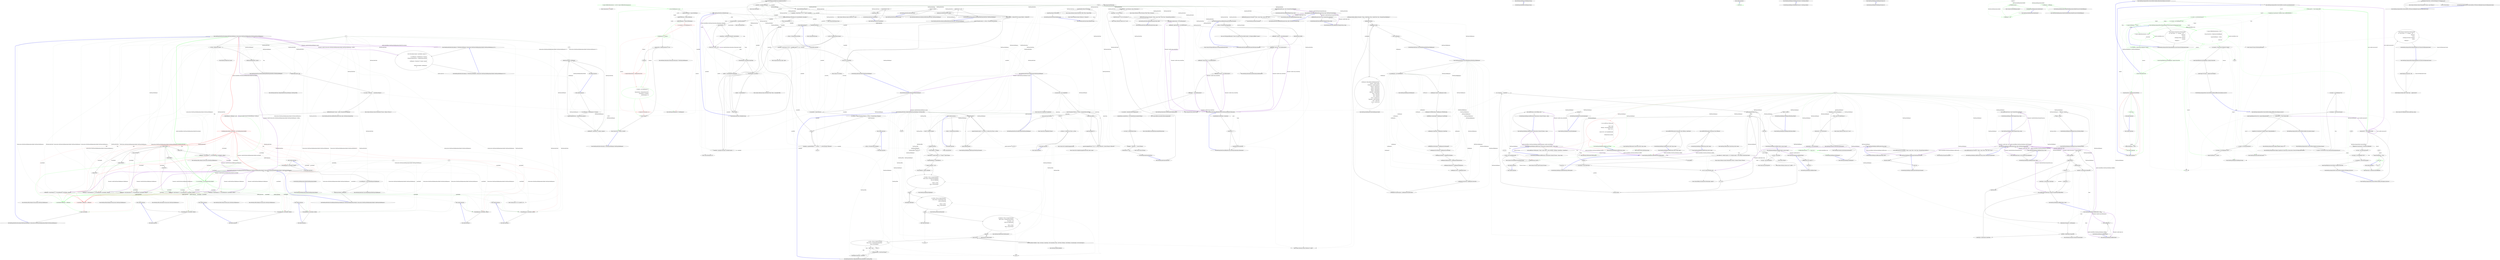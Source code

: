 digraph  {
n0 [cluster="RestSharp.RestClient.ExecuteAsync(RestSharp.RestRequest, System.Action<RestSharp.RestRequestAsyncHandle, RestSharp.RestResponse>)", label="Entry RestSharp.RestClient.ExecuteAsync(RestSharp.RestRequest, System.Action<RestSharp.RestRequestAsyncHandle, RestSharp.RestResponse>)", span="31-31"];
n1 [cluster="RestSharp.RestClient.ExecuteAsync(RestSharp.RestRequest, System.Action<RestSharp.RestRequestAsyncHandle, RestSharp.RestResponse>)", label="var http = HttpFactory.Create()", span="33-33"];
n2 [cluster="RestSharp.RestClient.ExecuteAsync(RestSharp.RestRequest, System.Action<RestSharp.RestRequestAsyncHandle, RestSharp.RestResponse>)", label="AuthenticateIfNeeded(this, request)", span="34-34"];
n3 [cluster="RestSharp.RestClient.ExecuteAsync(RestSharp.RestRequest, System.Action<RestSharp.RestRequestAsyncHandle, RestSharp.RestResponse>)", label="ConfigureHttp(request, http)", span="36-36"];
n7 [cluster="RestSharp.RestClient.ExecuteAsync(RestSharp.RestRequest, System.Action<RestSharp.RestRequestAsyncHandle, RestSharp.RestResponse>)", color=red, community=0, label="0: RestRequestAsyncHandle asyncHandle = new RestRequestAsyncHandle()", span="42-42"];
n8 [cluster="RestSharp.RestClient.ExecuteAsync(RestSharp.RestRequest, System.Action<RestSharp.RestRequestAsyncHandle, RestSharp.RestResponse>)", label="request.Method", span="44-44"];
n10 [cluster="RestSharp.RestClient.ExecuteAsync(RestSharp.RestRequest, System.Action<RestSharp.RestRequestAsyncHandle, RestSharp.RestResponse>)", label="webRequest = http.GetAsync(r => ProcessResponse(r, asyncHandle, callback))", span="47-47"];
n12 [cluster="RestSharp.RestClient.ExecuteAsync(RestSharp.RestRequest, System.Action<RestSharp.RestRequestAsyncHandle, RestSharp.RestResponse>)", label="webRequest = http.PostAsync(r => ProcessResponse(r, asyncHandle, callback))", span="50-50"];
n14 [cluster="RestSharp.RestClient.ExecuteAsync(RestSharp.RestRequest, System.Action<RestSharp.RestRequestAsyncHandle, RestSharp.RestResponse>)", label="webRequest = http.PutAsync(r => ProcessResponse(r, asyncHandle, callback))", span="53-53"];
n16 [cluster="RestSharp.RestClient.ExecuteAsync(RestSharp.RestRequest, System.Action<RestSharp.RestRequestAsyncHandle, RestSharp.RestResponse>)", label="webRequest = http.DeleteAsync(r => ProcessResponse(r, asyncHandle, callback))", span="56-56"];
n18 [cluster="RestSharp.RestClient.ExecuteAsync(RestSharp.RestRequest, System.Action<RestSharp.RestRequestAsyncHandle, RestSharp.RestResponse>)", label="webRequest = http.HeadAsync(r => ProcessResponse(r, asyncHandle, callback))", span="59-59"];
n20 [cluster="RestSharp.RestClient.ExecuteAsync(RestSharp.RestRequest, System.Action<RestSharp.RestRequestAsyncHandle, RestSharp.RestResponse>)", label="webRequest = http.OptionsAsync(r => ProcessResponse(r, asyncHandle, callback))", span="62-62"];
d7 [cluster="RestSharp.RestClient.ExecuteAsync(RestSharp.RestRequest, System.Action<RestSharp.RestRequestAsyncHandle, RestSharp.RestResponse>)", color=green, community=0, label="0: var asyncHandle = new RestRequestAsyncHandle()", span="42-42"];
n38 [cluster="lambda expression", label="ProcessResponse(r, asyncHandle, callback)", span="47-47"];
n42 [cluster="lambda expression", label="ProcessResponse(r, asyncHandle, callback)", span="50-50"];
n45 [cluster="lambda expression", label="ProcessResponse(r, asyncHandle, callback)", span="53-53"];
n48 [cluster="lambda expression", label="ProcessResponse(r, asyncHandle, callback)", span="56-56"];
n51 [cluster="lambda expression", label="ProcessResponse(r, asyncHandle, callback)", span="59-59"];
n54 [cluster="lambda expression", label="ProcessResponse(r, asyncHandle, callback)", span="62-62"];
n61 [cluster="RestSharp.RestClient.ExecuteAsync<T>(RestSharp.RestRequest, System.Action<RestSharp.RestRequestAsyncHandle, RestSharp.RestResponse<\\nT>>)", label="Entry RestSharp.RestClient.ExecuteAsync<T>(RestSharp.RestRequest, System.Action<RestSharp.RestRequestAsyncHandle, RestSharp.RestResponse<\\nT>>)", span="82-82"];
n62 [cluster="RestSharp.RestClient.ExecuteAsync<T>(RestSharp.RestRequest, System.Action<RestSharp.RestRequestAsyncHandle, RestSharp.RestResponse<\\nT>>)", label="return ExecuteAsync(request, (asyncHandle, response) =>\r\n			{\r\n				var restResponse = (RestResponse<T>)response;\r\n				if(response.ResponseStatus != \\nResponseStatus.Aborted)\r\n				{\r\n					restResponse = Deserialize<T>(request, response);\r\n				}\r\n\r\n				callback(asyncHandle, \\nrestResponse);\r\n			});", span="84-93"];
n24 [cluster="RestSharp.IHttpFactory.Create()", label="Entry RestSharp.IHttpFactory.Create()", span="9-9"];
n25 [cluster="RestSharp.RestClient.AuthenticateIfNeeded(RestSharp.RestClient, RestSharp.RestRequest)", label="Entry RestSharp.RestClient.AuthenticateIfNeeded(RestSharp.RestClient, RestSharp.RestRequest)", span="266-266"];
n4 [cluster="RestSharp.RestClient.ExecuteAsync(RestSharp.RestRequest, System.Action<RestSharp.RestRequestAsyncHandle, RestSharp.RestResponse>)", label="var accepts = string.Join('', '', AcceptTypes.ToArray())", span="39-39"];
n26 [cluster="RestSharp.RestClient.ConfigureHttp(RestSharp.RestRequest, RestSharp.IHttp)", label="Entry RestSharp.RestClient.ConfigureHttp(RestSharp.RestRequest, RestSharp.IHttp)", span="327-327"];
n5 [cluster="RestSharp.RestClient.ExecuteAsync(RestSharp.RestRequest, System.Action<RestSharp.RestRequestAsyncHandle, RestSharp.RestResponse>)", label="AddDefaultParameter(''Accept'', accepts, ParameterType.HttpHeader)", span="40-40"];
n27 [cluster="System.Collections.Generic.IEnumerable<TSource>.ToArray<TSource>()", label="Entry System.Collections.Generic.IEnumerable<TSource>.ToArray<TSource>()", span="0-0"];
n28 [cluster="string.Join(string, params string[])", label="Entry string.Join(string, params string[])", span="0-0"];
n6 [cluster="RestSharp.RestClient.ExecuteAsync(RestSharp.RestRequest, System.Action<RestSharp.RestRequestAsyncHandle, RestSharp.RestResponse>)", label="HttpWebRequest webRequest = null", span="41-41"];
n29 [cluster="RestSharp.RestClient.AddDefaultParameter(string, object, RestSharp.ParameterType)", label="Entry RestSharp.RestClient.AddDefaultParameter(string, object, RestSharp.ParameterType)", span="122-122"];
n21 [cluster="RestSharp.RestClient.ExecuteAsync(RestSharp.RestRequest, System.Action<RestSharp.RestRequestAsyncHandle, RestSharp.RestResponse>)", color=red, community=0, label="2: asyncHandle._webRequest = webRequest", span="66-66"];
n22 [cluster="RestSharp.RestClient.ExecuteAsync(RestSharp.RestRequest, System.Action<RestSharp.RestRequestAsyncHandle, RestSharp.RestResponse>)", label="return asyncHandle;", span="67-67"];
n30 [cluster="RestSharp.RestRequestAsyncHandle.RestRequestAsyncHandle()", label="Entry RestSharp.RestRequestAsyncHandle.RestRequestAsyncHandle()", span="8-8"];
n9 [cluster="RestSharp.RestClient.ExecuteAsync(RestSharp.RestRequest, System.Action<RestSharp.RestRequestAsyncHandle, RestSharp.RestResponse>)", label="Method.GET", span="46-46"];
n11 [cluster="RestSharp.RestClient.ExecuteAsync(RestSharp.RestRequest, System.Action<RestSharp.RestRequestAsyncHandle, RestSharp.RestResponse>)", label="Method.POST", span="49-49"];
n13 [cluster="RestSharp.RestClient.ExecuteAsync(RestSharp.RestRequest, System.Action<RestSharp.RestRequestAsyncHandle, RestSharp.RestResponse>)", label="Method.PUT", span="52-52"];
n15 [cluster="RestSharp.RestClient.ExecuteAsync(RestSharp.RestRequest, System.Action<RestSharp.RestRequestAsyncHandle, RestSharp.RestResponse>)", label="Method.DELETE", span="55-55"];
n17 [cluster="RestSharp.RestClient.ExecuteAsync(RestSharp.RestRequest, System.Action<RestSharp.RestRequestAsyncHandle, RestSharp.RestResponse>)", label="Method.HEAD", span="58-58"];
n19 [cluster="RestSharp.RestClient.ExecuteAsync(RestSharp.RestRequest, System.Action<RestSharp.RestRequestAsyncHandle, RestSharp.RestResponse>)", label="Method.OPTIONS", span="61-61"];
d21 [cluster="RestSharp.RestClient.ExecuteAsync(RestSharp.RestRequest, System.Action<RestSharp.RestRequestAsyncHandle, RestSharp.RestResponse>)", color=green, community=0, label="2: asyncHandle.WebRequest = webRequest", span="66-66"];
n31 [cluster="RestSharp.IHttp.GetAsync(System.Action<RestSharp.HttpResponse>)", label="Entry RestSharp.IHttp.GetAsync(System.Action<RestSharp.HttpResponse>)", span="47-47"];
n37 [cluster="lambda expression", label="Entry lambda expression", span="47-47"];
n32 [cluster="RestSharp.IHttp.PostAsync(System.Action<RestSharp.HttpResponse>)", label="Entry RestSharp.IHttp.PostAsync(System.Action<RestSharp.HttpResponse>)", span="50-50"];
n41 [cluster="lambda expression", label="Entry lambda expression", span="50-50"];
n33 [cluster="RestSharp.IHttp.PutAsync(System.Action<RestSharp.HttpResponse>)", label="Entry RestSharp.IHttp.PutAsync(System.Action<RestSharp.HttpResponse>)", span="51-51"];
n44 [cluster="lambda expression", label="Entry lambda expression", span="53-53"];
n34 [cluster="RestSharp.IHttp.DeleteAsync(System.Action<RestSharp.HttpResponse>)", label="Entry RestSharp.IHttp.DeleteAsync(System.Action<RestSharp.HttpResponse>)", span="46-46"];
n47 [cluster="lambda expression", label="Entry lambda expression", span="56-56"];
n35 [cluster="RestSharp.IHttp.HeadAsync(System.Action<RestSharp.HttpResponse>)", label="Entry RestSharp.IHttp.HeadAsync(System.Action<RestSharp.HttpResponse>)", span="48-48"];
n50 [cluster="lambda expression", label="Entry lambda expression", span="59-59"];
n36 [cluster="RestSharp.IHttp.OptionsAsync(System.Action<RestSharp.HttpResponse>)", label="Entry RestSharp.IHttp.OptionsAsync(System.Action<RestSharp.HttpResponse>)", span="49-49"];
n53 [cluster="lambda expression", label="Entry lambda expression", span="62-62"];
n23 [cluster="RestSharp.RestClient.ExecuteAsync(RestSharp.RestRequest, System.Action<RestSharp.RestRequestAsyncHandle, RestSharp.RestResponse>)", label="Exit RestSharp.RestClient.ExecuteAsync(RestSharp.RestRequest, System.Action<RestSharp.RestRequestAsyncHandle, RestSharp.RestResponse>)", span="31-31"];
n39 [cluster="lambda expression", label="Exit lambda expression", span="47-47"];
n40 [cluster="RestSharp.RestClient.ProcessResponse(RestSharp.HttpResponse, RestSharp.RestRequestAsyncHandle, System.Action<RestSharp.RestRequestAsyncHandle, \\nRestSharp.RestResponse>)", label="Entry RestSharp.RestClient.ProcessResponse(RestSharp.HttpResponse, RestSharp.RestRequestAsyncHandle, System.Action<RestSharp.RestRequestAsyncHandle, \\nRestSharp.RestResponse>)", span="70-70"];
n56 [cluster="RestSharp.RestClient.ProcessResponse(RestSharp.HttpResponse, RestSharp.RestRequestAsyncHandle, System.Action<RestSharp.RestRequestAsyncHandle, \\nRestSharp.RestResponse>)", label="var restResponse = ConvertToRestResponse(httpResponse)", span="72-72"];
n57 [cluster="RestSharp.RestClient.ProcessResponse(RestSharp.HttpResponse, RestSharp.RestRequestAsyncHandle, System.Action<RestSharp.RestRequestAsyncHandle, \\nRestSharp.RestResponse>)", label="callback(asyncHandle, restResponse)", span="73-73"];
n59 [cluster="RestSharp.RestClient.ConvertToRestResponse(RestSharp.HttpResponse)", label="Entry RestSharp.RestClient.ConvertToRestResponse(RestSharp.HttpResponse)", span="422-422"];
n58 [cluster="RestSharp.RestClient.ProcessResponse(RestSharp.HttpResponse, RestSharp.RestRequestAsyncHandle, System.Action<RestSharp.RestRequestAsyncHandle, \\nRestSharp.RestResponse>)", label="Exit RestSharp.RestClient.ProcessResponse(RestSharp.HttpResponse, RestSharp.RestRequestAsyncHandle, System.Action<RestSharp.RestRequestAsyncHandle, \\nRestSharp.RestResponse>)", span="70-70"];
n60 [cluster="System.Action<T1, T2>.Invoke(T1, T2)", label="Entry System.Action<T1, T2>.Invoke(T1, T2)", span="0-0"];
n43 [cluster="lambda expression", label="Exit lambda expression", span="50-50"];
n46 [cluster="lambda expression", label="Exit lambda expression", span="53-53"];
n49 [cluster="lambda expression", label="Exit lambda expression", span="56-56"];
n52 [cluster="lambda expression", label="Exit lambda expression", span="59-59"];
n55 [cluster="lambda expression", label="Exit lambda expression", span="62-62"];
n67 [cluster="lambda expression", label="restResponse = Deserialize<T>(request, response)", span="89-89"];
n68 [cluster="lambda expression", label="callback(asyncHandle, restResponse)", span="92-92"];
n63 [cluster="RestSharp.RestClient.ExecuteAsync<T>(RestSharp.RestRequest, System.Action<RestSharp.RestRequestAsyncHandle, RestSharp.RestResponse<\\nT>>)", label="Exit RestSharp.RestClient.ExecuteAsync<T>(RestSharp.RestRequest, System.Action<RestSharp.RestRequestAsyncHandle, RestSharp.RestResponse<\\nT>>)", span="82-82"];
n64 [cluster="lambda expression", label="Entry lambda expression", span="84-93"];
n65 [cluster="lambda expression", label="var restResponse = (RestResponse<T>)response", span="86-86"];
n66 [cluster="lambda expression", label="response.ResponseStatus != ResponseStatus.Aborted", span="87-87"];
n70 [cluster="RestSharp.RestClient.Deserialize<T>(RestSharp.RestRequest, RestSharp.RestResponse)", label="Entry RestSharp.RestClient.Deserialize<T>(RestSharp.RestRequest, RestSharp.RestResponse)", span="466-466"];
n69 [cluster="lambda expression", label="Exit lambda expression", span="84-93"];
m0_194 [cluster="RestSharp.RestClient.Deserialize<T>(RestSharp.RestRequest, RestSharp.RestResponse)", color=green, community=0, file="RestClient.cs", label="2: request.OnBeforeDeserialization != null && !request.OnBeforeDeserialization(raw)", span="468-468"];
m0_195 [cluster="RestSharp.RestClient.Deserialize<T>(RestSharp.RestRequest, RestSharp.RestResponse)", color=green, community=0, file="RestClient.cs", label="0: return (RestResponse<T>)raw;", span="470-470"];
m0_196 [cluster="RestSharp.RestClient.Deserialize<T>(RestSharp.RestRequest, RestSharp.RestResponse)", file="RestClient.cs", label="handler.RootElement = request.RootElement", span="471-471"];
m0_197 [cluster="RestSharp.RestClient.Deserialize<T>(RestSharp.RestRequest, RestSharp.RestResponse)", file="RestClient.cs", label="handler.DateFormat = request.DateFormat", span="472-472"];
m0_198 [cluster="RestSharp.RestClient.Deserialize<T>(RestSharp.RestRequest, RestSharp.RestResponse)", file="RestClient.cs", label="handler.Namespace = request.XmlNamespace", span="473-473"];
m0_199 [cluster="RestSharp.RestClient.Deserialize<T>(RestSharp.RestRequest, RestSharp.RestResponse)", color=red, community=0, file="RestClient.cs", label="0: var response = new RestResponse<T>()", span="475-475"];
m0_200 [cluster="RestSharp.RestClient.Deserialize<T>(RestSharp.RestRequest, RestSharp.RestResponse)", color=green, community=0, file="RestClient.cs", label="2: RestResponse<T> response", span="478-478"];
m0_201 [cluster="RestSharp.RestClient.Deserialize<T>(RestSharp.RestRequest, RestSharp.RestResponse)", file="RestClient.cs", label="response.Data = handler.Deserialize<T>(raw)", span="479-479"];
m0_203 [cluster="RestSharp.RestClient.Deserialize<T>(RestSharp.RestRequest, RestSharp.RestResponse)", color=red, community=0, file="RestClient.cs", label="2: response.ResponseStatus = ResponseStatus.Error", span="483-483"];
m0_204 [cluster="RestSharp.RestClient.Deserialize<T>(RestSharp.RestRequest, RestSharp.RestResponse)", color=green, community=1, file="RestClient.cs", label="2: response = new RestResponse<T>\r\n				{\r\n					ResponseStatus = ResponseStatus.Error,\r\n					ErrorMessage = ex.Message,\r\n					\\nErrorException = ex\r\n				}", span="486-491"];
m0_205 [cluster="RestSharp.RestClient.Deserialize<T>(RestSharp.RestRequest, RestSharp.RestResponse)", color=red, community=0, file="RestClient.cs", label="2: response.ErrorException = ex", span="485-485"];
m0_206 [cluster="RestSharp.RestClient.Deserialize<T>(RestSharp.RestRequest, RestSharp.RestResponse)", file="RestClient.cs", label="return response;", span="488-488"];
m0_202 [cluster="RestSharp.RestClient.Deserialize<T>(RestSharp.RestRequest, RestSharp.RestResponse)", file="RestClient.cs", label=Exception, span="481-481"];
m0_207 [cluster="System.Func<T, TResult>.Invoke(T)", file="RestClient.cs", label="Entry System.Func<T, TResult>.Invoke(T)", span="0-0"];
m0_0 [cluster="RestSharp.RestClient.RestClient()", file="RestClient.cs", label="Entry RestSharp.RestClient.RestClient()", span="41-41"];
m0_1 [cluster="RestSharp.RestClient.RestClient()", file="RestClient.cs", label="ContentHandlers = new Dictionary<string, IDeserializer>()", span="43-43"];
m0_2 [cluster="RestSharp.RestClient.RestClient()", file="RestClient.cs", label="AcceptTypes = new List<string>()", span="44-44"];
m0_3 [cluster="RestSharp.RestClient.RestClient()", file="RestClient.cs", label="DefaultParameters = new List<Parameter>()", span="45-45"];
m0_4 [cluster="RestSharp.RestClient.RestClient()", file="RestClient.cs", label="AddHandler(''application/json'', new JsonDeserializer())", span="48-48"];
m0_5 [cluster="RestSharp.RestClient.RestClient()", file="RestClient.cs", label="AddHandler(''application/xml'', new XmlDeserializer())", span="49-49"];
m0_6 [cluster="RestSharp.RestClient.RestClient()", file="RestClient.cs", label="AddHandler(''text/json'', new JsonDeserializer())", span="50-50"];
m0_7 [cluster="RestSharp.RestClient.RestClient()", file="RestClient.cs", label="AddHandler(''text/x-json'', new JsonDeserializer())", span="51-51"];
m0_8 [cluster="RestSharp.RestClient.RestClient()", file="RestClient.cs", label="AddHandler(''text/javascript'', new JsonDeserializer())", span="52-52"];
m0_9 [cluster="RestSharp.RestClient.RestClient()", file="RestClient.cs", label="AddHandler(''text/xml'', new XmlDeserializer())", span="53-53"];
m0_10 [cluster="RestSharp.RestClient.RestClient()", file="RestClient.cs", label="AddHandler(''*'', new XmlDeserializer())", span="54-54"];
m0_11 [cluster="RestSharp.RestClient.RestClient()", file="RestClient.cs", label="var assembly = Assembly.GetExecutingAssembly()", span="57-57"];
m0_12 [cluster="RestSharp.RestClient.RestClient()", file="RestClient.cs", label="AssemblyName assemblyName = new AssemblyName(assembly.FullName)", span="58-58"];
m0_13 [cluster="RestSharp.RestClient.RestClient()", file="RestClient.cs", label="var version = assemblyName.Version", span="59-59"];
m0_14 [cluster="RestSharp.RestClient.RestClient()", file="RestClient.cs", label="UserAgent = ''RestSharp '' + version.ToString()", span="61-61"];
m0_15 [cluster="RestSharp.RestClient.RestClient()", file="RestClient.cs", label="FollowRedirects = true", span="62-62"];
m0_16 [cluster="RestSharp.RestClient.RestClient()", file="RestClient.cs", label="Exit RestSharp.RestClient.RestClient()", span="41-41"];
m0_58 [cluster="RestSharp.RestClient.ClearHandlers()", file="RestClient.cs", label="Entry RestSharp.RestClient.ClearHandlers()", span="176-176"];
m0_59 [cluster="RestSharp.RestClient.ClearHandlers()", file="RestClient.cs", label="ContentHandlers.Clear()", span="178-178"];
m0_60 [cluster="RestSharp.RestClient.ClearHandlers()", file="RestClient.cs", label="AcceptTypes.Clear()", span="179-179"];
m0_61 [cluster="RestSharp.RestClient.ClearHandlers()", file="RestClient.cs", label="Exit RestSharp.RestClient.ClearHandlers()", span="176-176"];
m0_85 [cluster="RestSharp.RestClient.BuildUri(RestSharp.RestRequest)", file="RestClient.cs", label="Entry RestSharp.RestClient.BuildUri(RestSharp.RestRequest)", span="279-279"];
m0_86 [cluster="RestSharp.RestClient.BuildUri(RestSharp.RestRequest)", file="RestClient.cs", label="var assembled = request.Resource", span="281-281"];
m0_87 [cluster="RestSharp.RestClient.BuildUri(RestSharp.RestRequest)", file="RestClient.cs", label="var urlParms = request.Parameters.Where(p => p.Type == ParameterType.UrlSegment)", span="282-282"];
m0_94 [cluster="RestSharp.RestClient.BuildUri(RestSharp.RestRequest)", file="RestClient.cs", label="request.Method != Method.POST && request.Method != Method.PUT", span="296-296"];
m0_95 [cluster="RestSharp.RestClient.BuildUri(RestSharp.RestRequest)", file="RestClient.cs", label="request.Parameters.Any(p => p.Type == ParameterType.GetOrPost)", span="299-299"];
m0_98 [cluster="RestSharp.RestClient.BuildUri(RestSharp.RestRequest)", file="RestClient.cs", label="var data = EncodeParameters(request)", span="306-306"];
m0_89 [cluster="RestSharp.RestClient.BuildUri(RestSharp.RestRequest)", file="RestClient.cs", label="assembled = assembled.Replace(''{'' + p.Name + ''}'', p.Value.ToString().UrlEncode())", span="285-285"];
m0_90 [cluster="RestSharp.RestClient.BuildUri(RestSharp.RestRequest)", file="RestClient.cs", label="!string.IsNullOrEmpty(assembled) && assembled.StartsWith(''/'')", span="288-288"];
m0_91 [cluster="RestSharp.RestClient.BuildUri(RestSharp.RestRequest)", file="RestClient.cs", label="assembled = assembled.Substring(1)", span="290-290"];
m0_93 [cluster="RestSharp.RestClient.BuildUri(RestSharp.RestRequest)", file="RestClient.cs", label="assembled = string.Format(''{0}/{1}'', BaseUrl, assembled)", span="294-294"];
m0_96 [cluster="RestSharp.RestClient.BuildUri(RestSharp.RestRequest)", file="RestClient.cs", label="assembled.EndsWith(''/'')", span="301-301"];
m0_97 [cluster="RestSharp.RestClient.BuildUri(RestSharp.RestRequest)", file="RestClient.cs", label="assembled = assembled.Substring(0, assembled.Length - 1)", span="303-303"];
m0_99 [cluster="RestSharp.RestClient.BuildUri(RestSharp.RestRequest)", file="RestClient.cs", label="assembled = string.Format(''{0}?{1}'', assembled, data)", span="307-307"];
m0_100 [cluster="RestSharp.RestClient.BuildUri(RestSharp.RestRequest)", file="RestClient.cs", label="return new Uri(assembled);", span="311-311"];
m0_88 [cluster="RestSharp.RestClient.BuildUri(RestSharp.RestRequest)", file="RestClient.cs", label=urlParms, span="283-283"];
m0_92 [cluster="RestSharp.RestClient.BuildUri(RestSharp.RestRequest)", file="RestClient.cs", label="!string.IsNullOrEmpty(BaseUrl)", span="293-293"];
m0_101 [cluster="RestSharp.RestClient.BuildUri(RestSharp.RestRequest)", file="RestClient.cs", label="Exit RestSharp.RestClient.BuildUri(RestSharp.RestRequest)", span="279-279"];
m0_22 [cluster="System.Reflection.Assembly.GetExecutingAssembly()", file="RestClient.cs", label="Entry System.Reflection.Assembly.GetExecutingAssembly()", span="0-0"];
m0_62 [cluster="System.Collections.Generic.ICollection<T>.Clear()", file="RestClient.cs", label="Entry System.Collections.Generic.ICollection<T>.Clear()", span="0-0"];
m0_210 [cluster="RestSharp.Deserializers.IDeserializer.Deserialize<T>(RestSharp.RestResponse)", file="RestClient.cs", label="Entry RestSharp.Deserializers.IDeserializer.Deserialize<T>(RestSharp.RestResponse)", span="20-20"];
m0_23 [cluster="System.Reflection.AssemblyName.AssemblyName(string)", file="RestClient.cs", label="Entry System.Reflection.AssemblyName.AssemblyName(string)", span="0-0"];
m0_126 [cluster="System.Text.StringBuilder.StringBuilder()", file="RestClient.cs", label="Entry System.Text.StringBuilder.StringBuilder()", span="0-0"];
m0_106 [cluster="string.StartsWith(string)", file="RestClient.cs", label="Entry string.StartsWith(string)", span="0-0"];
m0_18 [cluster="System.Collections.Generic.List<T>.List()", file="RestClient.cs", label="Entry System.Collections.Generic.List<T>.List()", span="0-0"];
m0_168 [cluster="lambda expression", file="RestClient.cs", label="Entry lambda expression", span="332-332"];
m0_113 [cluster="lambda expression", file="RestClient.cs", label="Entry lambda expression", span="282-282"];
m0_116 [cluster="lambda expression", file="RestClient.cs", label="Entry lambda expression", span="299-299"];
m0_130 [cluster="lambda expression", file="RestClient.cs", label="Entry lambda expression", span="317-317"];
m0_114 [cluster="lambda expression", file="RestClient.cs", label="p.Type == ParameterType.UrlSegment", span="282-282"];
m0_115 [cluster="lambda expression", file="RestClient.cs", label="Exit lambda expression", span="282-282"];
m0_117 [cluster="lambda expression", file="RestClient.cs", label="p.Type == ParameterType.GetOrPost", span="299-299"];
m0_118 [cluster="lambda expression", file="RestClient.cs", label="Exit lambda expression", span="299-299"];
m0_131 [cluster="lambda expression", file="RestClient.cs", label="p.Type == ParameterType.GetOrPost", span="317-317"];
m0_132 [cluster="lambda expression", file="RestClient.cs", label="Exit lambda expression", span="317-317"];
m0_169 [cluster="lambda expression", file="RestClient.cs", label="p2.Name == p.Name && p2.Type == p.Type", span="332-332"];
m0_170 [cluster="lambda expression", file="RestClient.cs", label="Exit lambda expression", span="332-332"];
m0_25 [cluster="RestSharp.RestClient.RestClient(string)", file="RestClient.cs", label="Entry RestSharp.RestClient.RestClient(string)", span="69-69"];
m0_26 [cluster="RestSharp.RestClient.RestClient(string)", file="RestClient.cs", label="BaseUrl = baseUrl", span="72-72"];
m0_27 [cluster="RestSharp.RestClient.RestClient(string)", file="RestClient.cs", label="Exit RestSharp.RestClient.RestClient(string)", span="69-69"];
m0_164 [cluster="RestSharp.HttpCookie.HttpCookie()", file="RestClient.cs", label="Entry RestSharp.HttpCookie.HttpCookie()", span="10-10"];
m0_35 [cluster="RestSharp.RestClient.AddDefaultParameter(string, object)", file="RestClient.cs", label="Entry RestSharp.RestClient.AddDefaultParameter(string, object)", span="106-106"];
m0_36 [cluster="RestSharp.RestClient.AddDefaultParameter(string, object)", file="RestClient.cs", label="AddDefaultParameter(new Parameter { Name = name, Value = value, Type = ParameterType.GetOrPost })", span="108-108"];
m0_37 [cluster="RestSharp.RestClient.AddDefaultParameter(string, object)", file="RestClient.cs", label="Exit RestSharp.RestClient.AddDefaultParameter(string, object)", span="106-106"];
m0_111 [cluster="RestSharp.RestClient.EncodeParameters(RestSharp.RestRequest)", file="RestClient.cs", label="Entry RestSharp.RestClient.EncodeParameters(RestSharp.RestRequest)", span="314-314"];
m0_119 [cluster="RestSharp.RestClient.EncodeParameters(RestSharp.RestRequest)", file="RestClient.cs", label="var querystring = new StringBuilder()", span="316-316"];
m0_120 [cluster="RestSharp.RestClient.EncodeParameters(RestSharp.RestRequest)", file="RestClient.cs", label="request.Parameters.Where(p => p.Type == ParameterType.GetOrPost)", span="317-317"];
m0_121 [cluster="RestSharp.RestClient.EncodeParameters(RestSharp.RestRequest)", file="RestClient.cs", label="querystring.Length > 1", span="319-319"];
m0_122 [cluster="RestSharp.RestClient.EncodeParameters(RestSharp.RestRequest)", file="RestClient.cs", label="querystring.Append(''&'')", span="320-320"];
m0_123 [cluster="RestSharp.RestClient.EncodeParameters(RestSharp.RestRequest)", file="RestClient.cs", label="querystring.AppendFormat(''{0}={1}'', p.Name.UrlEncode(), (p.Value.ToString()).UrlEncode())", span="321-321"];
m0_124 [cluster="RestSharp.RestClient.EncodeParameters(RestSharp.RestRequest)", file="RestClient.cs", label="return querystring.ToString();", span="324-324"];
m0_125 [cluster="RestSharp.RestClient.EncodeParameters(RestSharp.RestRequest)", file="RestClient.cs", label="Exit RestSharp.RestClient.EncodeParameters(RestSharp.RestRequest)", span="314-314"];
m0_191 [cluster="RestSharp.RestResponse.RestResponse()", file="RestClient.cs", label="Entry RestSharp.RestResponse.RestResponse()", span="166-166"];
m0_208 [cluster="System.Action<T>.Invoke(T)", file="RestClient.cs", label="Entry System.Action<T>.Invoke(T)", span="0-0"];
m0_80 [cluster="RestSharp.RestClient.AuthenticateIfNeeded(RestSharp.RestClient, RestSharp.RestRequest)", file="RestClient.cs", label="Entry RestSharp.RestClient.AuthenticateIfNeeded(RestSharp.RestClient, RestSharp.RestRequest)", span="266-266"];
m0_81 [cluster="RestSharp.RestClient.AuthenticateIfNeeded(RestSharp.RestClient, RestSharp.RestRequest)", file="RestClient.cs", label="Authenticator != null", span="268-268"];
m0_82 [cluster="RestSharp.RestClient.AuthenticateIfNeeded(RestSharp.RestClient, RestSharp.RestRequest)", file="RestClient.cs", label="Authenticator.Authenticate(client, request)", span="270-270"];
m0_83 [cluster="RestSharp.RestClient.AuthenticateIfNeeded(RestSharp.RestClient, RestSharp.RestRequest)", file="RestClient.cs", label="Exit RestSharp.RestClient.AuthenticateIfNeeded(RestSharp.RestClient, RestSharp.RestRequest)", span="266-266"];
m0_128 [cluster="System.Text.StringBuilder.AppendFormat(string, object, object)", file="RestClient.cs", label="Entry System.Text.StringBuilder.AppendFormat(string, object, object)", span="0-0"];
m0_17 [cluster="System.Collections.Generic.Dictionary<TKey, TValue>.Dictionary()", file="RestClient.cs", label="Entry System.Collections.Generic.Dictionary<TKey, TValue>.Dictionary()", span="0-0"];
m0_127 [cluster="System.Text.StringBuilder.Append(string)", file="RestClient.cs", label="Entry System.Text.StringBuilder.Append(string)", span="0-0"];
m0_52 [cluster="RestSharp.RestClient.RemoveHandler(string)", file="RestClient.cs", label="Entry RestSharp.RestClient.RemoveHandler(string)", span="167-167"];
m0_53 [cluster="RestSharp.RestClient.RemoveHandler(string)", file="RestClient.cs", label="ContentHandlers.Remove(contentType)", span="169-169"];
m0_54 [cluster="RestSharp.RestClient.RemoveHandler(string)", file="RestClient.cs", label="AcceptTypes.Remove(contentType)", span="170-170"];
m0_55 [cluster="RestSharp.RestClient.RemoveHandler(string)", file="RestClient.cs", label="Exit RestSharp.RestClient.RemoveHandler(string)", span="167-167"];
m0_171 [cluster="RestSharp.RestClient.ConvertToRestResponse(RestSharp.HttpResponse)", file="RestClient.cs", label="Entry RestSharp.RestClient.ConvertToRestResponse(RestSharp.HttpResponse)", span="422-422"];
m0_172 [cluster="RestSharp.RestClient.ConvertToRestResponse(RestSharp.HttpResponse)", file="RestClient.cs", label="var restResponse = new RestResponse()", span="424-424"];
m0_173 [cluster="RestSharp.RestClient.ConvertToRestResponse(RestSharp.HttpResponse)", file="RestClient.cs", label="restResponse.Content = httpResponse.Content", span="425-425"];
m0_174 [cluster="RestSharp.RestClient.ConvertToRestResponse(RestSharp.HttpResponse)", file="RestClient.cs", label="restResponse.ContentEncoding = httpResponse.ContentEncoding", span="426-426"];
m0_175 [cluster="RestSharp.RestClient.ConvertToRestResponse(RestSharp.HttpResponse)", file="RestClient.cs", label="restResponse.ContentLength = httpResponse.ContentLength", span="427-427"];
m0_176 [cluster="RestSharp.RestClient.ConvertToRestResponse(RestSharp.HttpResponse)", file="RestClient.cs", label="restResponse.ContentType = httpResponse.ContentType", span="428-428"];
m0_177 [cluster="RestSharp.RestClient.ConvertToRestResponse(RestSharp.HttpResponse)", file="RestClient.cs", label="restResponse.ErrorException = httpResponse.ErrorException", span="429-429"];
m0_178 [cluster="RestSharp.RestClient.ConvertToRestResponse(RestSharp.HttpResponse)", file="RestClient.cs", label="restResponse.ErrorMessage = httpResponse.ErrorMessage", span="430-430"];
m0_179 [cluster="RestSharp.RestClient.ConvertToRestResponse(RestSharp.HttpResponse)", file="RestClient.cs", label="restResponse.RawBytes = httpResponse.RawBytes", span="431-431"];
m0_180 [cluster="RestSharp.RestClient.ConvertToRestResponse(RestSharp.HttpResponse)", file="RestClient.cs", label="restResponse.ResponseStatus = httpResponse.ResponseStatus", span="432-432"];
m0_181 [cluster="RestSharp.RestClient.ConvertToRestResponse(RestSharp.HttpResponse)", file="RestClient.cs", label="restResponse.ResponseUri = httpResponse.ResponseUri", span="433-433"];
m0_182 [cluster="RestSharp.RestClient.ConvertToRestResponse(RestSharp.HttpResponse)", file="RestClient.cs", label="restResponse.Server = httpResponse.Server", span="434-434"];
m0_183 [cluster="RestSharp.RestClient.ConvertToRestResponse(RestSharp.HttpResponse)", file="RestClient.cs", label="restResponse.StatusCode = httpResponse.StatusCode", span="435-435"];
m0_184 [cluster="RestSharp.RestClient.ConvertToRestResponse(RestSharp.HttpResponse)", file="RestClient.cs", label="restResponse.StatusDescription = httpResponse.StatusDescription", span="436-436"];
m0_185 [cluster="RestSharp.RestClient.ConvertToRestResponse(RestSharp.HttpResponse)", file="RestClient.cs", label="httpResponse.Headers", span="438-438"];
m0_187 [cluster="RestSharp.RestClient.ConvertToRestResponse(RestSharp.HttpResponse)", file="RestClient.cs", label="httpResponse.Cookies", span="443-443"];
m0_186 [cluster="RestSharp.RestClient.ConvertToRestResponse(RestSharp.HttpResponse)", file="RestClient.cs", label="restResponse.Headers.Add(new Parameter { Name = header.Name, Value = header.Value, Type = ParameterType.HttpHeader })", span="440-440"];
m0_188 [cluster="RestSharp.RestClient.ConvertToRestResponse(RestSharp.HttpResponse)", file="RestClient.cs", label="restResponse.Cookies.Add(new RestResponseCookie {\r\n					Comment = cookie.Comment,\r\n					CommentUri = cookie.CommentUri,\r\n					\\nDiscard = cookie.Discard,\r\n					Domain = cookie.Domain,\r\n					Expired = cookie.Expired,\r\n					Expires = cookie.Expires,\r\n					\\nHttpOnly = cookie.HttpOnly,\r\n					Name = cookie.Name,\r\n					Path = cookie.Path,\r\n					Port = cookie.Port,\r\n					Secure = \\ncookie.Secure,\r\n					TimeStamp = cookie.TimeStamp,\r\n					Value = cookie.Value,\r\n					Version = cookie.Version\r\n				})", span="445-460"];
m0_189 [cluster="RestSharp.RestClient.ConvertToRestResponse(RestSharp.HttpResponse)", file="RestClient.cs", label="return restResponse;", span="463-463"];
m0_190 [cluster="RestSharp.RestClient.ConvertToRestResponse(RestSharp.HttpResponse)", file="RestClient.cs", label="Exit RestSharp.RestClient.ConvertToRestResponse(RestSharp.HttpResponse)", span="422-422"];
m0_76 [cluster="string.IsNullOrEmpty(string)", file="RestClient.cs", label="Entry string.IsNullOrEmpty(string)", span="0-0"];
m0_133 [cluster="RestSharp.RestClient.ConfigureHttp(RestSharp.RestRequest, RestSharp.IHttp)", file="RestClient.cs", label="Entry RestSharp.RestClient.ConfigureHttp(RestSharp.RestRequest, RestSharp.IHttp)", span="327-327"];
m0_134 [cluster="RestSharp.RestClient.ConfigureHttp(RestSharp.RestRequest, RestSharp.IHttp)", file="RestClient.cs", label=DefaultParameters, span="330-330"];
m0_135 [cluster="RestSharp.RestClient.ConfigureHttp(RestSharp.RestRequest, RestSharp.IHttp)", file="RestClient.cs", label="request.Parameters.Any(p2 => p2.Name == p.Name && p2.Type == p.Type)", span="332-332"];
m0_136 [cluster="RestSharp.RestClient.ConfigureHttp(RestSharp.RestRequest, RestSharp.IHttp)", file="RestClient.cs", label="request.AddParameter(p)", span="337-337"];
m0_137 [cluster="RestSharp.RestClient.ConfigureHttp(RestSharp.RestRequest, RestSharp.IHttp)", file="RestClient.cs", label="http.Url = BuildUri(request)", span="340-340"];
m0_139 [cluster="RestSharp.RestClient.ConfigureHttp(RestSharp.RestRequest, RestSharp.IHttp)", file="RestClient.cs", label="http.UserAgent = UserAgent", span="344-344"];
m0_140 [cluster="RestSharp.RestClient.ConfigureHttp(RestSharp.RestRequest, RestSharp.IHttp)", file="RestClient.cs", label="http.Timeout = request.Timeout == 0 ? Timeout : request.Timeout", span="347-347"];
m0_141 [cluster="RestSharp.RestClient.ConfigureHttp(RestSharp.RestRequest, RestSharp.IHttp)", file="RestClient.cs", label="http.FollowRedirects = FollowRedirects", span="350-350"];
m0_142 [cluster="RestSharp.RestClient.ConfigureHttp(RestSharp.RestRequest, RestSharp.IHttp)", file="RestClient.cs", label="request.Credentials != null", span="361-361"];
m0_143 [cluster="RestSharp.RestClient.ConfigureHttp(RestSharp.RestRequest, RestSharp.IHttp)", file="RestClient.cs", label="http.Credentials = request.Credentials", span="363-363"];
m0_144 [cluster="RestSharp.RestClient.ConfigureHttp(RestSharp.RestRequest, RestSharp.IHttp)", file="RestClient.cs", label="var headers = from p in request.Parameters\r\n						  where p.Type == ParameterType.HttpHeader\r\n						  select new HttpHeader\r\n						  {\r\n							  \\nName = p.Name,\r\n							  Value = p.Value.ToString()\r\n						  }", span="366-372"];
m0_146 [cluster="RestSharp.RestClient.ConfigureHttp(RestSharp.RestRequest, RestSharp.IHttp)", file="RestClient.cs", label="http.Headers.Add(header)", span="376-376"];
m0_147 [cluster="RestSharp.RestClient.ConfigureHttp(RestSharp.RestRequest, RestSharp.IHttp)", file="RestClient.cs", label="var cookies = from p in request.Parameters\r\n						  where p.Type == ParameterType.Cookie\r\n						  select new HttpCookie\r\n						  {\r\n							  \\nName = p.Name,\r\n							  Value = p.Value.ToString()\r\n						  }", span="379-385"];
m0_149 [cluster="RestSharp.RestClient.ConfigureHttp(RestSharp.RestRequest, RestSharp.IHttp)", file="RestClient.cs", label="http.Cookies.Add(cookie)", span="389-389"];
m0_150 [cluster="RestSharp.RestClient.ConfigureHttp(RestSharp.RestRequest, RestSharp.IHttp)", file="RestClient.cs", label="var @params = from p in request.Parameters\r\n						  where p.Type == ParameterType.GetOrPost\r\n								&& p.Value != null\r\n						  \\nselect new HttpParameter\r\n						  {\r\n							  Name = p.Name,\r\n							  Value = p.Value.ToString()\r\n						  }", span="392-399"];
m0_152 [cluster="RestSharp.RestClient.ConfigureHttp(RestSharp.RestRequest, RestSharp.IHttp)", file="RestClient.cs", label="http.Parameters.Add(parameter)", span="403-403"];
m0_153 [cluster="RestSharp.RestClient.ConfigureHttp(RestSharp.RestRequest, RestSharp.IHttp)", file="RestClient.cs", label="request.Files", span="406-406"];
m0_154 [cluster="RestSharp.RestClient.ConfigureHttp(RestSharp.RestRequest, RestSharp.IHttp)", file="RestClient.cs", label="http.Files.Add(new HttpFile { Name = file.Name, ContentType = file.ContentType, Writer = file.Writer, FileName = file.FileName, \\nContentLength = file.ContentLength })", span="408-408"];
m0_155 [cluster="RestSharp.RestClient.ConfigureHttp(RestSharp.RestRequest, RestSharp.IHttp)", file="RestClient.cs", label="var body = (from p in request.Parameters\r\n						where p.Type == ParameterType.RequestBody\r\n						select p).FirstOrDefault()", span="411-413"];
m0_157 [cluster="RestSharp.RestClient.ConfigureHttp(RestSharp.RestRequest, RestSharp.IHttp)", file="RestClient.cs", label="http.RequestBody = body.Value.ToString()", span="417-417"];
m0_158 [cluster="RestSharp.RestClient.ConfigureHttp(RestSharp.RestRequest, RestSharp.IHttp)", file="RestClient.cs", label="http.RequestContentType = body.Name", span="418-418"];
m0_138 [cluster="RestSharp.RestClient.ConfigureHttp(RestSharp.RestRequest, RestSharp.IHttp)", file="RestClient.cs", label="UserAgent.HasValue()", span="342-342"];
m0_145 [cluster="RestSharp.RestClient.ConfigureHttp(RestSharp.RestRequest, RestSharp.IHttp)", file="RestClient.cs", label=headers, span="374-374"];
m0_148 [cluster="RestSharp.RestClient.ConfigureHttp(RestSharp.RestRequest, RestSharp.IHttp)", file="RestClient.cs", label=cookies, span="387-387"];
m0_151 [cluster="RestSharp.RestClient.ConfigureHttp(RestSharp.RestRequest, RestSharp.IHttp)", file="RestClient.cs", label="@params", span="401-401"];
m0_156 [cluster="RestSharp.RestClient.ConfigureHttp(RestSharp.RestRequest, RestSharp.IHttp)", file="RestClient.cs", label="body != null", span="415-415"];
m0_159 [cluster="RestSharp.RestClient.ConfigureHttp(RestSharp.RestRequest, RestSharp.IHttp)", file="RestClient.cs", label="Exit RestSharp.RestClient.ConfigureHttp(RestSharp.RestRequest, RestSharp.IHttp)", span="327-327"];
m0_57 [cluster="System.Collections.Generic.ICollection<T>.Remove(T)", file="RestClient.cs", label="Entry System.Collections.Generic.ICollection<T>.Remove(T)", span="0-0"];
m0_42 [cluster="RestSharp.RestClient.AddDefaultHeader(string, string)", file="RestClient.cs", label="Entry RestSharp.RestClient.AddDefaultHeader(string, string)", span="133-133"];
m0_43 [cluster="RestSharp.RestClient.AddDefaultHeader(string, string)", file="RestClient.cs", label="AddDefaultParameter(name, value, ParameterType.HttpHeader)", span="135-135"];
m0_44 [cluster="RestSharp.RestClient.AddDefaultHeader(string, string)", file="RestClient.cs", label="Exit RestSharp.RestClient.AddDefaultHeader(string, string)", span="133-133"];
m0_165 [cluster="RestSharp.HttpParameter.HttpParameter()", file="RestClient.cs", label="Entry RestSharp.HttpParameter.HttpParameter()", span="10-10"];
m0_39 [cluster="RestSharp.RestClient.AddDefaultParameter(string, object, RestSharp.ParameterType)", file="RestClient.cs", label="Entry RestSharp.RestClient.AddDefaultParameter(string, object, RestSharp.ParameterType)", span="122-122"];
m0_40 [cluster="RestSharp.RestClient.AddDefaultParameter(string, object, RestSharp.ParameterType)", file="RestClient.cs", label="AddDefaultParameter(new Parameter { Name = name, Value = value, Type = type })", span="124-124"];
m0_41 [cluster="RestSharp.RestClient.AddDefaultParameter(string, object, RestSharp.ParameterType)", file="RestClient.cs", label="Exit RestSharp.RestClient.AddDefaultParameter(string, object, RestSharp.ParameterType)", span="122-122"];
m0_160 [cluster="RestSharp.RestRequest.AddParameter(RestSharp.Parameter)", file="RestClient.cs", label="Entry RestSharp.RestRequest.AddParameter(RestSharp.Parameter)", span="289-289"];
m0_34 [cluster="System.Collections.Generic.ICollection<T>.Add(T)", file="RestClient.cs", label="Entry System.Collections.Generic.ICollection<T>.Add(T)", span="0-0"];
m0_63 [cluster="RestSharp.RestClient.GetHandler(string)", file="RestClient.cs", label="Entry RestSharp.RestClient.GetHandler(string)", span="187-187"];
m0_64 [cluster="RestSharp.RestClient.GetHandler(string)", file="RestClient.cs", label="string.IsNullOrEmpty(contentType) && ContentHandlers.ContainsKey(''*'')", span="189-189"];
m0_66 [cluster="RestSharp.RestClient.GetHandler(string)", file="RestClient.cs", label="var semicolonIndex = contentType.IndexOf(';')", span="194-194"];
m0_68 [cluster="RestSharp.RestClient.GetHandler(string)", file="RestClient.cs", label="contentType = contentType.Substring(0, semicolonIndex)", span="195-195"];
m0_69 [cluster="RestSharp.RestClient.GetHandler(string)", file="RestClient.cs", label="IDeserializer handler = null", span="196-196"];
m0_70 [cluster="RestSharp.RestClient.GetHandler(string)", file="RestClient.cs", label="ContentHandlers.ContainsKey(contentType)", span="197-197"];
m0_71 [cluster="RestSharp.RestClient.GetHandler(string)", file="RestClient.cs", label="handler = ContentHandlers[contentType]", span="199-199"];
m0_65 [cluster="RestSharp.RestClient.GetHandler(string)", file="RestClient.cs", label="return ContentHandlers[''*''];", span="191-191"];
m0_67 [cluster="RestSharp.RestClient.GetHandler(string)", file="RestClient.cs", label="semicolonIndex > -1", span="195-195"];
m0_74 [cluster="RestSharp.RestClient.GetHandler(string)", file="RestClient.cs", label="return handler;", span="206-206"];
m0_72 [cluster="RestSharp.RestClient.GetHandler(string)", file="RestClient.cs", label="ContentHandlers.ContainsKey(''*'')", span="201-201"];
m0_73 [cluster="RestSharp.RestClient.GetHandler(string)", file="RestClient.cs", label="handler = ContentHandlers[''*'']", span="203-203"];
m0_75 [cluster="RestSharp.RestClient.GetHandler(string)", file="RestClient.cs", label="Exit RestSharp.RestClient.GetHandler(string)", span="187-187"];
m0_129 [cluster="System.Text.StringBuilder.ToString()", file="RestClient.cs", label="Entry System.Text.StringBuilder.ToString()", span="0-0"];
m0_192 [cluster="RestSharp.RestResponseCookie.RestResponseCookie()", file="RestClient.cs", label="Entry RestSharp.RestResponseCookie.RestResponseCookie()", span="3-3"];
m0_209 [cluster="RestSharp.RestResponse<T>.RestResponse()", file="RestClient.cs", label="Entry RestSharp.RestResponse<T>.RestResponse()", span="136-136"];
m0_107 [cluster="string.Substring(int)", file="RestClient.cs", label="Entry string.Substring(int)", span="0-0"];
m0_112 [cluster="System.Uri.Uri(string)", file="RestClient.cs", label="Entry System.Uri.Uri(string)", span="0-0"];
m0_28 [cluster="RestSharp.RestClient.AddDefaultParameter(RestSharp.Parameter)", file="RestClient.cs", label="Entry RestSharp.RestClient.AddDefaultParameter(RestSharp.Parameter)", span="89-89"];
m0_29 [cluster="RestSharp.RestClient.AddDefaultParameter(RestSharp.Parameter)", file="RestClient.cs", label="p.Type == ParameterType.RequestBody", span="91-91"];
m0_31 [cluster="RestSharp.RestClient.AddDefaultParameter(RestSharp.Parameter)", file="RestClient.cs", label="DefaultParameters.Add(p)", span="96-96"];
m0_30 [cluster="RestSharp.RestClient.AddDefaultParameter(RestSharp.Parameter)", file="RestClient.cs", label="throw new NotSupportedException(''Cannot set request body from default headers. Use Request.AddBody() instead.'');", span="93-93"];
m0_32 [cluster="RestSharp.RestClient.AddDefaultParameter(RestSharp.Parameter)", file="RestClient.cs", label="Exit RestSharp.RestClient.AddDefaultParameter(RestSharp.Parameter)", span="89-89"];
m0_79 [cluster="string.Substring(int, int)", file="RestClient.cs", label="Entry string.Substring(int, int)", span="0-0"];
m0_84 [cluster="RestSharp.IAuthenticator.Authenticate(RestSharp.RestClient, RestSharp.RestRequest)", file="RestClient.cs", label="Entry RestSharp.IAuthenticator.Authenticate(RestSharp.RestClient, RestSharp.RestRequest)", span="20-20"];
m0_33 [cluster="System.NotSupportedException.NotSupportedException(string)", file="RestClient.cs", label="Entry System.NotSupportedException.NotSupportedException(string)", span="0-0"];
m0_108 [cluster="string.Format(string, object, object)", file="RestClient.cs", label="Entry string.Format(string, object, object)", span="0-0"];
m0_45 [cluster="RestSharp.RestClient.AddDefaultUrlSegment(string, string)", file="RestClient.cs", label="Entry RestSharp.RestClient.AddDefaultUrlSegment(string, string)", span="144-144"];
m0_46 [cluster="RestSharp.RestClient.AddDefaultUrlSegment(string, string)", file="RestClient.cs", label="AddDefaultParameter(name, value, ParameterType.UrlSegment)", span="146-146"];
m0_47 [cluster="RestSharp.RestClient.AddDefaultUrlSegment(string, string)", file="RestClient.cs", label="Exit RestSharp.RestClient.AddDefaultUrlSegment(string, string)", span="144-144"];
m0_110 [cluster="string.EndsWith(string)", file="RestClient.cs", label="Entry string.EndsWith(string)", span="0-0"];
m0_56 [cluster="System.Collections.Generic.IDictionary<TKey, TValue>.Remove(TKey)", file="RestClient.cs", label="Entry System.Collections.Generic.IDictionary<TKey, TValue>.Remove(TKey)", span="0-0"];
m0_77 [cluster="System.Collections.Generic.IDictionary<TKey, TValue>.ContainsKey(TKey)", file="RestClient.cs", label="Entry System.Collections.Generic.IDictionary<TKey, TValue>.ContainsKey(TKey)", span="0-0"];
m0_24 [cluster="System.Version.ToString()", file="RestClient.cs", label="Entry System.Version.ToString()", span="0-0"];
m0_78 [cluster="string.IndexOf(char)", file="RestClient.cs", label="Entry string.IndexOf(char)", span="0-0"];
m0_38 [cluster="RestSharp.Parameter.Parameter()", file="RestClient.cs", label="Entry RestSharp.Parameter.Parameter()", span="21-21"];
m0_166 [cluster="RestSharp.HttpFile.HttpFile()", file="RestClient.cs", label="Entry RestSharp.HttpFile.HttpFile()", span="8-8"];
m0_161 [cluster="string.HasValue()", file="RestClient.cs", label="Entry string.HasValue()", span="76-76"];
m0_21 [cluster="RestSharp.Deserializers.XmlDeserializer.XmlDeserializer()", file="RestClient.cs", label="Entry RestSharp.Deserializers.XmlDeserializer.XmlDeserializer()", span="35-35"];
m0_162 [cluster="RestSharp.HttpHeader.HttpHeader()", file="RestClient.cs", label="Entry RestSharp.HttpHeader.HttpHeader()", span="10-10"];
m0_19 [cluster="RestSharp.Deserializers.JsonDeserializer.JsonDeserializer()", file="RestClient.cs", label="Entry RestSharp.Deserializers.JsonDeserializer.JsonDeserializer()", span="34-34"];
m0_20 [cluster="RestSharp.RestClient.AddHandler(string, RestSharp.Deserializers.IDeserializer)", file="RestClient.cs", label="Entry RestSharp.RestClient.AddHandler(string, RestSharp.Deserializers.IDeserializer)", span="154-154"];
m0_48 [cluster="RestSharp.RestClient.AddHandler(string, RestSharp.Deserializers.IDeserializer)", file="RestClient.cs", label="ContentHandlers[contentType] = deserializer", span="156-156"];
m0_49 [cluster="RestSharp.RestClient.AddHandler(string, RestSharp.Deserializers.IDeserializer)", file="RestClient.cs", label="contentType != ''*''", span="157-157"];
m0_50 [cluster="RestSharp.RestClient.AddHandler(string, RestSharp.Deserializers.IDeserializer)", file="RestClient.cs", label="AcceptTypes.Add(contentType)", span="159-159"];
m0_51 [cluster="RestSharp.RestClient.AddHandler(string, RestSharp.Deserializers.IDeserializer)", file="RestClient.cs", label="Exit RestSharp.RestClient.AddHandler(string, RestSharp.Deserializers.IDeserializer)", span="154-154"];
m1_25 [cluster="RestSharp.RestRequest.AddFile(string, string)", file="RestRequest.cs", label="Entry RestSharp.RestRequest.AddFile(string, string)", span="116-116"];
m1_26 [cluster="RestSharp.RestRequest.AddFile(string, string)", color=red, community=0, file="RestRequest.cs", label="0: return AddFile(new FileParameter\r\n			{\r\n                Name = name,\r\n				FileName = Path.GetFileName(path),\r\n				Writer = \\ns =>\r\n				{\r\n					using(var file = new StreamReader(path))\r\n					{\r\n						file.BaseStream.CopyTo(s);\r\n					}\r\n				}\r\n			});", span="118-129"];
m1_27 [cluster="RestSharp.RestRequest.AddFile(string, string)", color=green, community=0, file="RestRequest.cs", label="0: Exit RestSharp.RestRequest.AddFile(string, string)", span="116-116"];
m1_114 [cluster="RestSharp.RestRequest.IncreaseNumAttempts()", file="RestRequest.cs", label="Entry RestSharp.RestRequest.IncreaseNumAttempts()", span="439-439"];
m1_115 [cluster="RestSharp.RestRequest.IncreaseNumAttempts()", file="RestRequest.cs", label="_attempts++", span="441-441"];
m1_116 [cluster="RestSharp.RestRequest.IncreaseNumAttempts()", file="RestRequest.cs", label="Exit RestSharp.RestRequest.IncreaseNumAttempts()", span="439-439"];
m1_91 [cluster="System.Collections.Generic.IEnumerable<TSource>.Contains<TSource>(TSource)", file="RestRequest.cs", label="Entry System.Collections.Generic.IEnumerable<TSource>.Contains<TSource>(TSource)", span="0-0"];
m1_9 [cluster="RestSharp.Serializers.JsonSerializer.JsonSerializer()", file="RestRequest.cs", label="Entry RestSharp.Serializers.JsonSerializer.JsonSerializer()", span="33-33"];
m1_0 [cluster="RestSharp.RestRequest.RestRequest()", file="RestRequest.cs", label="Entry RestSharp.RestRequest.RestRequest()", span="46-46"];
m1_1 [cluster="RestSharp.RestRequest.RestRequest()", file="RestRequest.cs", label="Parameters = new List<Parameter>()", span="48-48"];
m1_2 [cluster="RestSharp.RestRequest.RestRequest()", file="RestRequest.cs", label="Files = new List<FileParameter>()", span="49-49"];
m1_3 [cluster="RestSharp.RestRequest.RestRequest()", file="RestRequest.cs", label="XmlSerializer = new XmlSerializer()", span="50-50"];
m1_4 [cluster="RestSharp.RestRequest.RestRequest()", file="RestRequest.cs", label="JsonSerializer = new JsonSerializer()", span="51-51"];
m1_5 [cluster="RestSharp.RestRequest.RestRequest()", color=green, community=0, file="RestRequest.cs", label="0: OnBeforeDeserialization = r => { return true; }", span="53-53"];
m1_6 [cluster="RestSharp.RestRequest.RestRequest()", file="RestRequest.cs", label="Exit RestSharp.RestRequest.RestRequest()", span="46-46"];
m1_8 [cluster="RestSharp.Serializers.XmlSerializer.XmlSerializer()", file="RestRequest.cs", label="Entry RestSharp.Serializers.XmlSerializer.XmlSerializer()", span="32-32"];
m1_90 [cluster="System.Type.GetProperties()", file="RestRequest.cs", label="Entry System.Type.GetProperties()", span="0-0"];
m1_111 [cluster="RestSharp.RestRequest.AddUrlSegment(string, string)", file="RestRequest.cs", label="Entry RestSharp.RestRequest.AddUrlSegment(string, string)", span="339-339"];
m1_112 [cluster="RestSharp.RestRequest.AddUrlSegment(string, string)", file="RestRequest.cs", label="return AddParameter(name, value, ParameterType.UrlSegment);", span="341-341"];
m1_113 [cluster="RestSharp.RestRequest.AddUrlSegment(string, string)", file="RestRequest.cs", label="Exit RestSharp.RestRequest.AddUrlSegment(string, string)", span="339-339"];
m1_15 [cluster="RestSharp.RestRequest.RestRequest(string)", file="RestRequest.cs", label="Entry RestSharp.RestRequest.RestRequest(string)", span="70-70"];
m1_16 [cluster="RestSharp.RestRequest.RestRequest(string)", file="RestRequest.cs", label="Exit RestSharp.RestRequest.RestRequest(string)", span="70-70"];
m1_7 [cluster="System.Collections.Generic.List<T>.List()", file="RestRequest.cs", label="Entry System.Collections.Generic.List<T>.List()", span="0-0"];
m1_12 [cluster="RestSharp.RestRequest.RestRequest(RestSharp.Method)", file="RestRequest.cs", label="Entry RestSharp.RestRequest.RestRequest(RestSharp.Method)", span="60-60"];
m1_13 [cluster="RestSharp.RestRequest.RestRequest(RestSharp.Method)", file="RestRequest.cs", label="Method = method", span="63-63"];
m1_14 [cluster="RestSharp.RestRequest.RestRequest(RestSharp.Method)", file="RestRequest.cs", label="Exit RestSharp.RestRequest.RestRequest(RestSharp.Method)", span="60-60"];
m1_108 [cluster="RestSharp.RestRequest.AddHeader(string, string)", file="RestRequest.cs", label="Entry RestSharp.RestRequest.AddHeader(string, string)", span="328-328"];
m1_109 [cluster="RestSharp.RestRequest.AddHeader(string, string)", file="RestRequest.cs", label="return AddParameter(name, value, ParameterType.HttpHeader);", span="330-330"];
m1_110 [cluster="RestSharp.RestRequest.AddHeader(string, string)", file="RestRequest.cs", label="Exit RestSharp.RestRequest.AddHeader(string, string)", span="328-328"];
m1_31 [cluster="lambda expression", file="RestRequest.cs", label="Entry lambda expression", span="122-128"];
m1_10 [cluster="lambda expression", file="RestRequest.cs", label="Entry lambda expression", span="53-53"];
m1_11 [cluster="lambda expression", color=green, community=0, file="RestRequest.cs", label="1: return true;", span="53-53"];
m1_32 [cluster="lambda expression", file="RestRequest.cs", label="var file = new StreamReader(path)", span="124-124"];
m1_33 [cluster="lambda expression", file="RestRequest.cs", label="file.BaseStream.CopyTo(s)", span="126-126"];
m1_34 [cluster="lambda expression", file="RestRequest.cs", label="Exit lambda expression", span="122-128"];
m1_55 [cluster="RestSharp.RestRequest.AddBody(object, string)", file="RestRequest.cs", label="Entry RestSharp.RestRequest.AddBody(object, string)", span="194-194"];
m1_56 [cluster="RestSharp.RestRequest.AddBody(object, string)", file="RestRequest.cs", label="string serialized", span="196-196"];
m1_60 [cluster="RestSharp.RestRequest.AddBody(object, string)", file="RestRequest.cs", label="serialized = JsonSerializer.Serialize(obj)", span="202-202"];
m1_63 [cluster="RestSharp.RestRequest.AddBody(object, string)", file="RestRequest.cs", label="XmlSerializer.Namespace = xmlNamespace", span="207-207"];
m1_64 [cluster="RestSharp.RestRequest.AddBody(object, string)", file="RestRequest.cs", label="serialized = XmlSerializer.Serialize(obj)", span="208-208"];
m1_57 [cluster="RestSharp.RestRequest.AddBody(object, string)", file="RestRequest.cs", label="string contentType", span="197-197"];
m1_58 [cluster="RestSharp.RestRequest.AddBody(object, string)", file="RestRequest.cs", label=RequestFormat, span="199-199"];
m1_59 [cluster="RestSharp.RestRequest.AddBody(object, string)", file="RestRequest.cs", label="DataFormat.Json", span="201-201"];
m1_62 [cluster="RestSharp.RestRequest.AddBody(object, string)", file="RestRequest.cs", label="DataFormat.Xml", span="206-206"];
m1_66 [cluster="RestSharp.RestRequest.AddBody(object, string)", file="RestRequest.cs", label="serialized = ''''", span="213-213"];
m1_61 [cluster="RestSharp.RestRequest.AddBody(object, string)", file="RestRequest.cs", label="contentType = JsonSerializer.ContentType", span="203-203"];
m1_68 [cluster="RestSharp.RestRequest.AddBody(object, string)", file="RestRequest.cs", label="return AddParameter(contentType, serialized, ParameterType.RequestBody);", span="221-221"];
m1_65 [cluster="RestSharp.RestRequest.AddBody(object, string)", file="RestRequest.cs", label="contentType = XmlSerializer.ContentType", span="209-209"];
m1_67 [cluster="RestSharp.RestRequest.AddBody(object, string)", file="RestRequest.cs", label="contentType = ''''", span="214-214"];
m1_69 [cluster="RestSharp.RestRequest.AddBody(object, string)", file="RestRequest.cs", label="Exit RestSharp.RestRequest.AddBody(object, string)", span="194-194"];
m1_54 [cluster="System.Collections.Generic.List<T>.Add(T)", file="RestRequest.cs", label="Entry System.Collections.Generic.List<T>.Add(T)", span="0-0"];
m1_29 [cluster="System.IO.Path.GetFileName(string)", file="RestRequest.cs", label="Entry System.IO.Path.GetFileName(string)", span="0-0"];
m1_17 [cluster="RestSharp.RestRequest.RestRequest(string, RestSharp.Method)", file="RestRequest.cs", label="Entry RestSharp.RestRequest.RestRequest(string, RestSharp.Method)", span="80-80"];
m1_18 [cluster="RestSharp.RestRequest.RestRequest(string, RestSharp.Method)", file="RestRequest.cs", label="Resource = resource", span="83-83"];
m1_19 [cluster="RestSharp.RestRequest.RestRequest(string, RestSharp.Method)", file="RestRequest.cs", label="Method = method", span="84-84"];
m1_20 [cluster="RestSharp.RestRequest.RestRequest(string, RestSharp.Method)", file="RestRequest.cs", label="Exit RestSharp.RestRequest.RestRequest(string, RestSharp.Method)", span="80-80"];
m1_70 [cluster="RestSharp.Serializers.ISerializer.Serialize(object)", file="RestRequest.cs", label="Entry RestSharp.Serializers.ISerializer.Serialize(object)", span="20-20"];
m1_89 [cluster="object.GetType()", file="RestRequest.cs", label="Entry object.GetType()", span="0-0"];
m1_41 [cluster="RestSharp.RestRequest.AddFile(string, byte[], string, string)", file="RestRequest.cs", label="Entry RestSharp.RestRequest.AddFile(string, byte[], string, string)", span="152-152"];
m1_42 [cluster="RestSharp.RestRequest.AddFile(string, byte[], string, string)", file="RestRequest.cs", label="return AddFile(FileParameter.Create(name, bytes, fileName, contentType));", span="154-154"];
m1_43 [cluster="RestSharp.RestRequest.AddFile(string, byte[], string, string)", file="RestRequest.cs", label="Exit RestSharp.RestRequest.AddFile(string, byte[], string, string)", span="152-152"];
m1_23 [cluster="RestSharp.RestRequest.RestRequest(System.Uri, RestSharp.Method)", file="RestRequest.cs", label="Entry RestSharp.RestRequest.RestRequest(System.Uri, RestSharp.Method)", span="103-103"];
m1_24 [cluster="RestSharp.RestRequest.RestRequest(System.Uri, RestSharp.Method)", file="RestRequest.cs", label="Exit RestSharp.RestRequest.RestRequest(System.Uri, RestSharp.Method)", span="103-103"];
m1_37 [cluster="RestSharp.RestRequest.AddFile(string, byte[], string)", file="RestRequest.cs", label="Entry RestSharp.RestRequest.AddFile(string, byte[], string)", span="139-139"];
m1_38 [cluster="RestSharp.RestRequest.AddFile(string, byte[], string)", file="RestRequest.cs", label="return AddFile(FileParameter.Create(name, bytes, fileName));", span="141-141"];
m1_39 [cluster="RestSharp.RestRequest.AddFile(string, byte[], string)", file="RestRequest.cs", label="Exit RestSharp.RestRequest.AddFile(string, byte[], string)", span="139-139"];
m1_75 [cluster="RestSharp.RestRequest.AddObject(object, params string[])", file="RestRequest.cs", label="Entry RestSharp.RestRequest.AddObject(object, params string[])", span="243-243"];
m1_76 [cluster="RestSharp.RestRequest.AddObject(object, params string[])", file="RestRequest.cs", label="var type = obj.GetType()", span="246-246"];
m1_79 [cluster="RestSharp.RestRequest.AddObject(object, params string[])", file="RestRequest.cs", label="bool isAllowed = whitelist.Length == 0 || (whitelist.Length > 0 && whitelist.Contains(prop.Name))", span="251-251"];
m1_82 [cluster="RestSharp.RestRequest.AddObject(object, params string[])", file="RestRequest.cs", label="var val = prop.GetValue(obj, null)", span="256-256"];
m1_77 [cluster="RestSharp.RestRequest.AddObject(object, params string[])", file="RestRequest.cs", label="var props = type.GetProperties()", span="247-247"];
m1_78 [cluster="RestSharp.RestRequest.AddObject(object, params string[])", file="RestRequest.cs", label=props, span="249-249"];
m1_81 [cluster="RestSharp.RestRequest.AddObject(object, params string[])", file="RestRequest.cs", label="var propType = prop.PropertyType", span="255-255"];
m1_86 [cluster="RestSharp.RestRequest.AddObject(object, params string[])", file="RestRequest.cs", label="AddParameter(prop.Name, val)", span="265-265"];
m1_87 [cluster="RestSharp.RestRequest.AddObject(object, params string[])", file="RestRequest.cs", label="return this;", span="270-270"];
m1_80 [cluster="RestSharp.RestRequest.AddObject(object, params string[])", file="RestRequest.cs", label=isAllowed, span="253-253"];
m1_84 [cluster="RestSharp.RestRequest.AddObject(object, params string[])", file="RestRequest.cs", label="propType.IsArray", span="260-260"];
m1_83 [cluster="RestSharp.RestRequest.AddObject(object, params string[])", file="RestRequest.cs", label="val != null", span="258-258"];
m1_85 [cluster="RestSharp.RestRequest.AddObject(object, params string[])", file="RestRequest.cs", label="val = string.Join('','', (string[])val)", span="262-262"];
m1_88 [cluster="RestSharp.RestRequest.AddObject(object, params string[])", file="RestRequest.cs", label="Exit RestSharp.RestRequest.AddObject(object, params string[])", span="243-243"];
m1_99 [cluster="RestSharp.RestRequest.AddParameter(RestSharp.Parameter)", file="RestRequest.cs", label="Entry RestSharp.RestRequest.AddParameter(RestSharp.Parameter)", span="289-289"];
m1_100 [cluster="RestSharp.RestRequest.AddParameter(RestSharp.Parameter)", file="RestRequest.cs", label="Parameters.Add(p)", span="291-291"];
m1_101 [cluster="RestSharp.RestRequest.AddParameter(RestSharp.Parameter)", file="RestRequest.cs", label="return this;", span="292-292"];
m1_102 [cluster="RestSharp.RestRequest.AddParameter(RestSharp.Parameter)", file="RestRequest.cs", label="Exit RestSharp.RestRequest.AddParameter(RestSharp.Parameter)", span="289-289"];
m1_94 [cluster="RestSharp.RestRequest.AddParameter(string, object)", file="RestRequest.cs", label="Entry RestSharp.RestRequest.AddParameter(string, object)", span="301-301"];
m1_103 [cluster="RestSharp.RestRequest.AddParameter(string, object)", file="RestRequest.cs", label="return AddParameter(new Parameter { Name = name, Value = value, Type = ParameterType.GetOrPost });", span="303-303"];
m1_104 [cluster="RestSharp.RestRequest.AddParameter(string, object)", file="RestRequest.cs", label="Exit RestSharp.RestRequest.AddParameter(string, object)", span="301-301"];
m1_30 [cluster="RestSharp.RestRequest.AddFile(RestSharp.FileParameter)", file="RestRequest.cs", label="Entry RestSharp.RestRequest.AddFile(RestSharp.FileParameter)", span="182-182"];
m1_51 [cluster="RestSharp.RestRequest.AddFile(RestSharp.FileParameter)", file="RestRequest.cs", label="Files.Add(file)", span="184-184"];
m1_52 [cluster="RestSharp.RestRequest.AddFile(RestSharp.FileParameter)", file="RestRequest.cs", label="return this;", span="185-185"];
m1_53 [cluster="RestSharp.RestRequest.AddFile(RestSharp.FileParameter)", file="RestRequest.cs", label="Exit RestSharp.RestRequest.AddFile(RestSharp.FileParameter)", span="182-182"];
m1_28 [cluster="RestSharp.FileParameter.FileParameter()", file="RestRequest.cs", label="Entry RestSharp.FileParameter.FileParameter()", span="8-8"];
m1_72 [cluster="RestSharp.RestRequest.AddBody(object)", file="RestRequest.cs", label="Entry RestSharp.RestRequest.AddBody(object)", span="229-229"];
m1_73 [cluster="RestSharp.RestRequest.AddBody(object)", file="RestRequest.cs", label="return AddBody(obj, '''');", span="231-231"];
m1_74 [cluster="RestSharp.RestRequest.AddBody(object)", file="RestRequest.cs", label="Exit RestSharp.RestRequest.AddBody(object)", span="229-229"];
m1_92 [cluster="System.Reflection.PropertyInfo.GetValue(object, object[])", file="RestRequest.cs", label="Entry System.Reflection.PropertyInfo.GetValue(object, object[])", span="0-0"];
m1_35 [cluster="System.IO.StreamReader.StreamReader(string)", file="RestRequest.cs", label="Entry System.IO.StreamReader.StreamReader(string)", span="0-0"];
m1_95 [cluster="RestSharp.RestRequest.AddObject(object)", file="RestRequest.cs", label="Entry RestSharp.RestRequest.AddObject(object)", span="278-278"];
m1_96 [cluster="RestSharp.RestRequest.AddObject(object)", file="RestRequest.cs", label="AddObject(obj, new string[] { })", span="280-280"];
m1_97 [cluster="RestSharp.RestRequest.AddObject(object)", file="RestRequest.cs", label="return this;", span="281-281"];
m1_98 [cluster="RestSharp.RestRequest.AddObject(object)", file="RestRequest.cs", label="Exit RestSharp.RestRequest.AddObject(object)", span="278-278"];
m1_45 [cluster="RestSharp.RestRequest.AddFile(string, System.Action<System.IO.Stream>, string)", file="RestRequest.cs", label="Entry RestSharp.RestRequest.AddFile(string, System.Action<System.IO.Stream>, string)", span="164-164"];
m1_46 [cluster="RestSharp.RestRequest.AddFile(string, System.Action<System.IO.Stream>, string)", file="RestRequest.cs", label="return AddFile(name, writer, fileName, null);", span="166-166"];
m1_47 [cluster="RestSharp.RestRequest.AddFile(string, System.Action<System.IO.Stream>, string)", file="RestRequest.cs", label="Exit RestSharp.RestRequest.AddFile(string, System.Action<System.IO.Stream>, string)", span="164-164"];
m1_48 [cluster="RestSharp.RestRequest.AddFile(string, System.Action<System.IO.Stream>, string, string)", file="RestRequest.cs", label="Entry RestSharp.RestRequest.AddFile(string, System.Action<System.IO.Stream>, string, string)", span="177-177"];
m1_49 [cluster="RestSharp.RestRequest.AddFile(string, System.Action<System.IO.Stream>, string, string)", file="RestRequest.cs", label="return AddFile(new FileParameter { Name = name, Writer = writer, FileName = fileName, ContentType = contentType });", span="179-179"];
m1_50 [cluster="RestSharp.RestRequest.AddFile(string, System.Action<System.IO.Stream>, string, string)", file="RestRequest.cs", label="Exit RestSharp.RestRequest.AddFile(string, System.Action<System.IO.Stream>, string, string)", span="177-177"];
m1_71 [cluster="RestSharp.RestRequest.AddParameter(string, object, RestSharp.ParameterType)", file="RestRequest.cs", label="Entry RestSharp.RestRequest.AddParameter(string, object, RestSharp.ParameterType)", span="317-317"];
m1_106 [cluster="RestSharp.RestRequest.AddParameter(string, object, RestSharp.ParameterType)", file="RestRequest.cs", label="return AddParameter(new Parameter { Name = name, Value = value, Type = type });", span="319-319"];
m1_107 [cluster="RestSharp.RestRequest.AddParameter(string, object, RestSharp.ParameterType)", file="RestRequest.cs", label="Exit RestSharp.RestRequest.AddParameter(string, object, RestSharp.ParameterType)", span="317-317"];
m1_44 [cluster="RestSharp.FileParameter.Create(string, byte[], string, string)", file="RestRequest.cs", label="Entry RestSharp.FileParameter.Create(string, byte[], string, string)", span="18-18"];
m1_105 [cluster="RestSharp.Parameter.Parameter()", file="RestRequest.cs", label="Entry RestSharp.Parameter.Parameter()", span="21-21"];
m1_36 [cluster="System.IO.Stream.CopyTo(System.IO.Stream)", file="RestRequest.cs", label="Entry System.IO.Stream.CopyTo(System.IO.Stream)", span="0-0"];
m1_21 [cluster="RestSharp.RestRequest.RestRequest(System.Uri)", file="RestRequest.cs", label="Entry RestSharp.RestRequest.RestRequest(System.Uri)", span="92-92"];
m1_22 [cluster="RestSharp.RestRequest.RestRequest(System.Uri)", file="RestRequest.cs", label="Exit RestSharp.RestRequest.RestRequest(System.Uri)", span="92-92"];
m1_40 [cluster="RestSharp.FileParameter.Create(string, byte[], string)", file="RestRequest.cs", label="Entry RestSharp.FileParameter.Create(string, byte[], string)", span="42-42"];
m2_1 [cluster="RestSharp.RestRequestAsyncHandle.RestRequestAsyncHandle()", file="RestRequestAsyncHandle.cs", label="Exit RestSharp.RestRequestAsyncHandle.RestRequestAsyncHandle()", span="8-8"];
m2_9 [cluster="System.Net.HttpWebRequest.Abort()", file="RestRequestAsyncHandle.cs", label="Entry System.Net.HttpWebRequest.Abort()", span="0-0"];
m2_5 [cluster="RestSharp.RestRequestAsyncHandle.Abort()", file="RestRequestAsyncHandle.cs", label="Entry RestSharp.RestRequestAsyncHandle.Abort()", span="17-17"];
m2_6 [cluster="RestSharp.RestRequestAsyncHandle.Abort()", color=green, community=0, file="RestRequestAsyncHandle.cs", label="2: WebRequest != null", span="19-19"];
m2_7 [cluster="RestSharp.RestRequestAsyncHandle.Abort()", color=green, community=0, file="RestRequestAsyncHandle.cs", label="0: WebRequest.Abort()", span="20-20"];
m2_8 [cluster="RestSharp.RestRequestAsyncHandle.Abort()", file="RestRequestAsyncHandle.cs", label="Exit RestSharp.RestRequestAsyncHandle.Abort()", span="17-17"];
m2_2 [cluster="RestSharp.RestRequestAsyncHandle.RestRequestAsyncHandle(System.Net.HttpWebRequest)", file="RestRequestAsyncHandle.cs", label="Entry RestSharp.RestRequestAsyncHandle.RestRequestAsyncHandle(System.Net.HttpWebRequest)", span="12-12"];
m2_3 [cluster="RestSharp.RestRequestAsyncHandle.RestRequestAsyncHandle(System.Net.HttpWebRequest)", color=green, community=0, file="RestRequestAsyncHandle.cs", label="2: WebRequest = webRequest", span="14-14"];
m2_4 [cluster="RestSharp.RestRequestAsyncHandle.RestRequestAsyncHandle(System.Net.HttpWebRequest)", file="RestRequestAsyncHandle.cs", label="Exit RestSharp.RestRequestAsyncHandle.RestRequestAsyncHandle(System.Net.HttpWebRequest)", span="12-12"];
m3_41 [cluster="RestSharp.IntegrationTests.StatusCodeTests.Handles_Default_Root_Element_On_No_Error()", file="StatusCodeTests.cs", label="Entry RestSharp.IntegrationTests.StatusCodeTests.Handles_Default_Root_Element_On_No_Error()", span="62-62"];
m3_42 [cluster="RestSharp.IntegrationTests.StatusCodeTests.Can_Elect_Out_Of_Deserialization()", file="StatusCodeTests.cs", label="Entry RestSharp.IntegrationTests.StatusCodeTests.Can_Elect_Out_Of_Deserialization()", span="63-63"];
m3_43 [cluster="RestSharp.IntegrationTests.StatusCodeTests.Can_Elect_Out_Of_Deserialization()", color=green, community=0, file="StatusCodeTests.cs", label="0: string baseUrl = ''http://localhost:8080/''", span="65-65"];
m3_44 [cluster="RestSharp.IntegrationTests.StatusCodeTests.Can_Elect_Out_Of_Deserialization()", color=green, community=0, file="StatusCodeTests.cs", label="0: SimpleServer.Create(baseUrl, Handlers.Generic<ResponseHandler>())", span="66-66"];
m3_45 [cluster="RestSharp.IntegrationTests.StatusCodeTests.Can_Elect_Out_Of_Deserialization()", color=green, community=0, file="StatusCodeTests.cs", label="0: var client = new RestClient(baseUrl)", span="68-68"];
m3_48 [cluster="RestSharp.IntegrationTests.StatusCodeTests.Can_Elect_Out_Of_Deserialization()", color=green, community=1, file="StatusCodeTests.cs", label="0: request.OnBeforeDeserialization = resp =>\r\n				{\r\n					return false;\r\n				}", span="71-74"];
m3_46 [cluster="RestSharp.IntegrationTests.StatusCodeTests.Can_Elect_Out_Of_Deserialization()", color=green, community=0, file="StatusCodeTests.cs", label="0: var request = new RestRequest(''error'')", span="69-69"];
m3_47 [cluster="RestSharp.IntegrationTests.StatusCodeTests.Can_Elect_Out_Of_Deserialization()", color=green, community=0, file="StatusCodeTests.cs", label="0: request.RootElement = ''Success''", span="70-70"];
m3_63 [cluster="RestSharp.IntegrationTests.ResponseHandler.success(System.Net.HttpListenerContext)", color=green, community=0, file="StatusCodeTests.cs", label="0: Entry RestSharp.IntegrationTests.ResponseHandler.success(System.Net.HttpListenerContext)", span="100-100"];
m3_49 [cluster="RestSharp.IntegrationTests.StatusCodeTests.Can_Elect_Out_Of_Deserialization()", color=green, community=0, file="StatusCodeTests.cs", label="0: var response = client.Execute<Response>(request)", span="76-76"];
m3_50 [cluster="RestSharp.IntegrationTests.StatusCodeTests.Can_Elect_Out_Of_Deserialization()", color=green, community=0, file="StatusCodeTests.cs", label="0: Assert.Equal(HttpStatusCode.BadRequest, response.StatusCode)", span="78-78"];
m3_51 [cluster="RestSharp.IntegrationTests.StatusCodeTests.Can_Elect_Out_Of_Deserialization()", color=green, community=0, file="StatusCodeTests.cs", label="2: Assert.Null(response.Data)", span="79-79"];
m3_16 [cluster="System.Collections.Generic.IEnumerable<TSource>.Last<TSource>()", file="StatusCodeTests.cs", label="Entry System.Collections.Generic.IEnumerable<TSource>.Last<TSource>()", span="0-0"];
m3_17 [cluster="int.Parse(string)", file="StatusCodeTests.cs", label="Entry int.Parse(string)", span="0-0"];
m3_35 [cluster="RestSharp.IntegrationTests.Helpers.Handlers.Generic<T>()", file="StatusCodeTests.cs", label="Entry RestSharp.IntegrationTests.Helpers.Handlers.Generic<T>()", span="56-56"];
m3_8 [cluster="RestSharp.IntegrationTests.Helpers.SimpleServer.Create(string, System.Action<System.Net.HttpListenerContext>)", file="StatusCodeTests.cs", label="Entry RestSharp.IntegrationTests.Helpers.SimpleServer.Create(string, System.Action<System.Net.HttpListenerContext>)", span="12-12"];
m3_18 [cluster="RestSharp.IntegrationTests.StatusCodeTests.Handles_Non_Existent_Domain()", file="StatusCodeTests.cs", label="Entry RestSharp.IntegrationTests.StatusCodeTests.Handles_Non_Existent_Domain()", span="29-29"];
m3_19 [cluster="RestSharp.IntegrationTests.StatusCodeTests.Handles_Non_Existent_Domain()", file="StatusCodeTests.cs", label="var client = new RestClient(''http://nonexistantdomainimguessing.org'')", span="31-31"];
m3_20 [cluster="RestSharp.IntegrationTests.StatusCodeTests.Handles_Non_Existent_Domain()", file="StatusCodeTests.cs", label="var request = new RestRequest(''foo'')", span="32-32"];
m3_21 [cluster="RestSharp.IntegrationTests.StatusCodeTests.Handles_Non_Existent_Domain()", file="StatusCodeTests.cs", label="var response = client.Execute(request)", span="33-33"];
m3_22 [cluster="RestSharp.IntegrationTests.StatusCodeTests.Handles_Non_Existent_Domain()", file="StatusCodeTests.cs", label="Assert.Equal(ResponseStatus.Error, response.ResponseStatus)", span="34-34"];
m3_23 [cluster="RestSharp.IntegrationTests.StatusCodeTests.Handles_Non_Existent_Domain()", file="StatusCodeTests.cs", label="Exit RestSharp.IntegrationTests.StatusCodeTests.Handles_Non_Existent_Domain()", span="29-29"];
m3_24 [cluster="RestSharp.IntegrationTests.StatusCodeTests.Handles_Different_Root_Element_On_Error()", file="StatusCodeTests.cs", label="Entry RestSharp.IntegrationTests.StatusCodeTests.Handles_Different_Root_Element_On_Error()", span="38-38"];
m3_25 [cluster="RestSharp.IntegrationTests.StatusCodeTests.Handles_Different_Root_Element_On_Error()", file="StatusCodeTests.cs", label="string baseUrl = ''http://localhost:8080/''", span="40-40"];
m3_26 [cluster="RestSharp.IntegrationTests.StatusCodeTests.Handles_Different_Root_Element_On_Error()", file="StatusCodeTests.cs", label="SimpleServer.Create(baseUrl, Handlers.Generic<ResponseHandler>())", span="41-41"];
m3_27 [cluster="RestSharp.IntegrationTests.StatusCodeTests.Handles_Different_Root_Element_On_Error()", file="StatusCodeTests.cs", label="var client = new RestClient(baseUrl)", span="43-43"];
m3_28 [cluster="RestSharp.IntegrationTests.StatusCodeTests.Handles_Different_Root_Element_On_Error()", file="StatusCodeTests.cs", label="var request = new RestRequest(''error'')", span="44-44"];
m3_31 [cluster="RestSharp.IntegrationTests.StatusCodeTests.Handles_Different_Root_Element_On_Error()", file="StatusCodeTests.cs", label="var response = client.Execute<Response>(request)", span="54-54"];
m3_29 [cluster="RestSharp.IntegrationTests.StatusCodeTests.Handles_Different_Root_Element_On_Error()", file="StatusCodeTests.cs", label="request.RootElement = ''Success''", span="45-45"];
m3_30 [cluster="RestSharp.IntegrationTests.StatusCodeTests.Handles_Different_Root_Element_On_Error()", color=green, community=0, file="StatusCodeTests.cs", label="0: request.OnBeforeDeserialization = resp =>\r\n				{\r\n					if(resp.StatusCode == HttpStatusCode.BadRequest)\r\n					{\r\n						request.RootElement = ''\\nError'';\r\n					}\r\n					return true;\r\n				}", span="46-53"];
m3_32 [cluster="RestSharp.IntegrationTests.StatusCodeTests.Handles_Different_Root_Element_On_Error()", file="StatusCodeTests.cs", label="Assert.Equal(HttpStatusCode.BadRequest, response.StatusCode)", span="56-56"];
m3_33 [cluster="RestSharp.IntegrationTests.StatusCodeTests.Handles_Different_Root_Element_On_Error()", file="StatusCodeTests.cs", label="Assert.Equal(''Not found!'', response.Data.Message)", span="57-57"];
m3_34 [cluster="RestSharp.IntegrationTests.StatusCodeTests.Handles_Different_Root_Element_On_Error()", file="StatusCodeTests.cs", label="Exit RestSharp.IntegrationTests.StatusCodeTests.Handles_Different_Root_Element_On_Error()", span="38-38"];
m3_56 [cluster="RestSharp.IntegrationTests.ResponseHandler.error(System.Net.HttpListenerContext)", file="StatusCodeTests.cs", label="Entry RestSharp.IntegrationTests.ResponseHandler.error(System.Net.HttpListenerContext)", span="88-88"];
m3_57 [cluster="RestSharp.IntegrationTests.ResponseHandler.error(System.Net.HttpListenerContext)", file="StatusCodeTests.cs", label="context.Response.StatusCode = 400", span="90-90"];
m3_58 [cluster="RestSharp.IntegrationTests.ResponseHandler.error(System.Net.HttpListenerContext)", file="StatusCodeTests.cs", label="context.Response.Headers.Add(''Content-Type'', ''application/xml'')", span="91-91"];
m3_59 [cluster="RestSharp.IntegrationTests.ResponseHandler.error(System.Net.HttpListenerContext)", file="StatusCodeTests.cs", label="context.Response.OutputStream.WriteStringUtf8(\r\n@''<?xml version=''''1.0'''' encoding=''''utf-8'''' ?>\r\n<Response>\r\n	<Error>\r\n		<\\nMessage>Not found!</Message>\r\n	</Error>\r\n</Response>'')", span="92-98"];
m3_60 [cluster="RestSharp.IntegrationTests.ResponseHandler.error(System.Net.HttpListenerContext)", file="StatusCodeTests.cs", label="Exit RestSharp.IntegrationTests.ResponseHandler.error(System.Net.HttpListenerContext)", span="88-88"];
m3_62 [cluster="System.IO.Stream.WriteStringUtf8(string)", file="StatusCodeTests.cs", label="Entry System.IO.Stream.WriteStringUtf8(string)", span="7-7"];
m3_10 [cluster="RestSharp.RestRequest.RestRequest(string)", file="StatusCodeTests.cs", label="Entry RestSharp.RestRequest.RestRequest(string)", span="70-70"];
m3_61 [cluster="System.Net.WebHeaderCollection.Add(string, string)", file="StatusCodeTests.cs", label="Entry System.Net.WebHeaderCollection.Add(string, string)", span="0-0"];
m3_0 [cluster="RestSharp.IntegrationTests.StatusCodeTests.Handles_GET_Request_404_Error()", file="StatusCodeTests.cs", label="Entry RestSharp.IntegrationTests.StatusCodeTests.Handles_GET_Request_404_Error()", span="10-10"];
m3_1 [cluster="RestSharp.IntegrationTests.StatusCodeTests.Handles_GET_Request_404_Error()", file="StatusCodeTests.cs", label="string baseUrl = ''http://localhost:8080/''", span="12-12"];
m3_2 [cluster="RestSharp.IntegrationTests.StatusCodeTests.Handles_GET_Request_404_Error()", file="StatusCodeTests.cs", label="SimpleServer.Create(baseUrl, UrlToStatusCodeHandler)", span="13-13"];
m3_3 [cluster="RestSharp.IntegrationTests.StatusCodeTests.Handles_GET_Request_404_Error()", file="StatusCodeTests.cs", label="var client = new RestClient(baseUrl)", span="15-15"];
m3_4 [cluster="RestSharp.IntegrationTests.StatusCodeTests.Handles_GET_Request_404_Error()", file="StatusCodeTests.cs", label="var request = new RestRequest(''404'')", span="16-16"];
m3_5 [cluster="RestSharp.IntegrationTests.StatusCodeTests.Handles_GET_Request_404_Error()", file="StatusCodeTests.cs", label="var response = client.Execute(request)", span="17-17"];
m3_6 [cluster="RestSharp.IntegrationTests.StatusCodeTests.Handles_GET_Request_404_Error()", file="StatusCodeTests.cs", label="Assert.Equal(HttpStatusCode.NotFound, response.StatusCode)", span="19-19"];
m3_7 [cluster="RestSharp.IntegrationTests.StatusCodeTests.Handles_GET_Request_404_Error()", file="StatusCodeTests.cs", label="Exit RestSharp.IntegrationTests.StatusCodeTests.Handles_GET_Request_404_Error()", span="10-10"];
m3_64 [cluster="RestSharp.IntegrationTests.ResponseHandler.success(System.Net.HttpListenerContext)", file="StatusCodeTests.cs", label="context.Response.OutputStream.WriteStringUtf8(\r\n@''<?xml version=''''1.0'''' encoding=''''utf-8'''' ?>\r\n<Response>\r\n	<Success>\r\n		<\\nMessage>Works!</Message>\r\n	</Success>\r\n</Response>'')", span="102-108"];
m3_65 [cluster="RestSharp.IntegrationTests.ResponseHandler.success(System.Net.HttpListenerContext)", file="StatusCodeTests.cs", label="Exit RestSharp.IntegrationTests.ResponseHandler.success(System.Net.HttpListenerContext)", span="100-100"];
m3_13 [cluster="RestSharp.IntegrationTests.StatusCodeTests.UrlToStatusCodeHandler(System.Net.HttpListenerContext)", file="StatusCodeTests.cs", label="Entry RestSharp.IntegrationTests.StatusCodeTests.UrlToStatusCodeHandler(System.Net.HttpListenerContext)", span="23-23"];
m3_14 [cluster="RestSharp.IntegrationTests.StatusCodeTests.UrlToStatusCodeHandler(System.Net.HttpListenerContext)", file="StatusCodeTests.cs", label="obj.Response.StatusCode = int.Parse(obj.Request.Url.Segments.Last())", span="25-25"];
m3_15 [cluster="RestSharp.IntegrationTests.StatusCodeTests.UrlToStatusCodeHandler(System.Net.HttpListenerContext)", file="StatusCodeTests.cs", label="Exit RestSharp.IntegrationTests.StatusCodeTests.UrlToStatusCodeHandler(System.Net.HttpListenerContext)", span="23-23"];
m3_52 [cluster="lambda expression", file="StatusCodeTests.cs", label="Entry lambda expression", span="70-76"];
m3_39 [cluster="lambda expression", file="StatusCodeTests.cs", label="request.RootElement = ''Error''", span="50-50"];
m3_38 [cluster="lambda expression", file="StatusCodeTests.cs", label="resp.StatusCode == HttpStatusCode.BadRequest", span="48-48"];
m3_37 [cluster="lambda expression", file="StatusCodeTests.cs", label="Entry lambda expression", span="46-52"];
m3_40 [cluster="lambda expression", color=green, community=0, file="StatusCodeTests.cs", label="0: return true;", span="52-52"];
m3_55 [cluster="lambda expression", color=green, community=0, file="StatusCodeTests.cs", label="1: Exit lambda expression", span="70-76"];
m3_71 [cluster="lambda expression", color=green, community=0, file="StatusCodeTests.cs", label="2: return true;", span="98-98"];
m3_68 [cluster="lambda expression", file="StatusCodeTests.cs", label="Entry lambda expression", span="92-99"];
m3_53 [cluster="lambda expression", file="StatusCodeTests.cs", label="resp.StatusCode == HttpStatusCode.NotFound", span="72-72"];
m3_54 [cluster="lambda expression", file="StatusCodeTests.cs", label="request.RootElement = ''Error''", span="74-74"];
m3_72 [cluster="lambda expression", file="StatusCodeTests.cs", label="Exit lambda expression", span="92-99"];
m3_9 [cluster="RestSharp.RestClient.RestClient(string)", file="StatusCodeTests.cs", label="Entry RestSharp.RestClient.RestClient(string)", span="69-69"];
m0_102;
m0_109;
m0_103;
m0_104;
m0_105;
m0_163;
m0_167;
m3_36;
m3_12;
m3_11;
n71;
n72;
n73;
n74;
n75;
m0_211;
m0_212;
m1_117;
m1_118;
m2_10;
m3_66;
m3_67;
n0 -> n1  [key=0, style=solid];
n0 -> n2  [color=darkseagreen4, key=1, label="RestSharp.RestRequest", style=dashed];
n0 -> n3  [color=darkseagreen4, key=1, label="RestSharp.RestRequest", style=dashed];
n0 -> n7  [color=red, key=3, label="method methodReturn RestSharp.RestRequestAsyncHandle ExecuteAsync", style=bold];
n0 -> n8  [color=darkseagreen4, key=1, label="RestSharp.RestRequest", style=dashed];
n0 -> n10  [color=darkseagreen4, key=1, label="System.Action<RestSharp.RestRequestAsyncHandle, RestSharp.RestResponse>", style=dashed];
n0 -> n12  [color=darkseagreen4, key=1, label="System.Action<RestSharp.RestRequestAsyncHandle, RestSharp.RestResponse>", style=dashed];
n0 -> n14  [color=darkseagreen4, key=1, label="System.Action<RestSharp.RestRequestAsyncHandle, RestSharp.RestResponse>", style=dashed];
n0 -> n16  [color=darkseagreen4, key=1, label="System.Action<RestSharp.RestRequestAsyncHandle, RestSharp.RestResponse>", style=dashed];
n0 -> n18  [color=darkseagreen4, key=1, label="System.Action<RestSharp.RestRequestAsyncHandle, RestSharp.RestResponse>", style=dashed];
n0 -> n20  [color=darkseagreen4, key=1, label="System.Action<RestSharp.RestRequestAsyncHandle, RestSharp.RestResponse>", style=dashed];
n0 -> d7  [color=green, key=3, label="method methodReturn RestSharp.RestRequestAsyncHandle ExecuteAsync", style=bold];
n0 -> n38  [color=darkseagreen4, key=1, label="System.Action<RestSharp.RestRequestAsyncHandle, RestSharp.RestResponse>", style=dashed];
n0 -> n42  [color=darkseagreen4, key=1, label="System.Action<RestSharp.RestRequestAsyncHandle, RestSharp.RestResponse>", style=dashed];
n0 -> n45  [color=darkseagreen4, key=1, label="System.Action<RestSharp.RestRequestAsyncHandle, RestSharp.RestResponse>", style=dashed];
n0 -> n48  [color=darkseagreen4, key=1, label="System.Action<RestSharp.RestRequestAsyncHandle, RestSharp.RestResponse>", style=dashed];
n0 -> n51  [color=darkseagreen4, key=1, label="System.Action<RestSharp.RestRequestAsyncHandle, RestSharp.RestResponse>", style=dashed];
n0 -> n54  [color=darkseagreen4, key=1, label="System.Action<RestSharp.RestRequestAsyncHandle, RestSharp.RestResponse>", style=dashed];
n0 -> n61  [color=darkorchid, key=3, label="Parameter variable RestSharp.RestRequest request", style=bold];
n0 -> n62  [color=darkorchid, key=3, label="Parameter variable System.Action<RestSharp.RestRequestAsyncHandle, RestSharp.RestResponse> callback", style=bold];
n1 -> n2  [key=0, style=solid];
n1 -> n3  [color=darkseagreen4, key=1, label=http, style=dashed];
n1 -> n10  [color=darkseagreen4, key=1, label=http, style=dashed];
n1 -> n12  [color=darkseagreen4, key=1, label=http, style=dashed];
n1 -> n14  [color=darkseagreen4, key=1, label=http, style=dashed];
n1 -> n16  [color=darkseagreen4, key=1, label=http, style=dashed];
n1 -> n18  [color=darkseagreen4, key=1, label=http, style=dashed];
n1 -> n20  [color=darkseagreen4, key=1, label=http, style=dashed];
n1 -> n24  [key=2, style=dotted];
n2 -> n3  [key=0, style=solid];
n2 -> n25  [key=2, style=dotted];
n3 -> n4  [key=0, style=solid];
n3 -> n26  [key=2, style=dotted];
n7 -> n8  [color=red, key=0, style=solid];
n7 -> n10  [color=red, key=1, label=asyncHandle, style=dashed];
n7 -> n12  [color=red, key=1, label=asyncHandle, style=dashed];
n7 -> n14  [color=red, key=1, label=asyncHandle, style=dashed];
n7 -> n16  [color=red, key=1, label=asyncHandle, style=dashed];
n7 -> n18  [color=red, key=1, label=asyncHandle, style=dashed];
n7 -> n20  [color=red, key=1, label=asyncHandle, style=dashed];
n7 -> n21  [color=red, key=1, label=asyncHandle, style=dashed];
n7 -> n22  [color=red, key=1, label=asyncHandle, style=dashed];
n7 -> n30  [color=red, key=2, style=dotted];
n7 -> n38  [color=red, key=1, label=asyncHandle, style=dashed];
n7 -> n42  [color=red, key=1, label=asyncHandle, style=dashed];
n7 -> n45  [color=red, key=1, label=asyncHandle, style=dashed];
n7 -> n48  [color=red, key=1, label=asyncHandle, style=dashed];
n7 -> n51  [color=red, key=1, label=asyncHandle, style=dashed];
n7 -> n54  [color=red, key=1, label=asyncHandle, style=dashed];
n8 -> n9  [key=0, style=solid];
n8 -> n11  [key=0, style=solid];
n8 -> n13  [key=0, style=solid];
n8 -> n15  [key=0, style=solid];
n8 -> n17  [key=0, style=solid];
n8 -> n19  [key=0, style=solid];
n10 -> n21  [color=red, key=0, style=solid];
n10 -> d21  [color=green, key=0, style=solid];
n10 -> n31  [key=2, style=dotted];
n10 -> n37  [color=darkseagreen4, key=1, label="lambda expression", style=dashed];
n12 -> n21  [color=red, key=0, style=solid];
n12 -> d21  [color=green, key=0, style=solid];
n12 -> n32  [key=2, style=dotted];
n12 -> n41  [color=darkseagreen4, key=1, label="lambda expression", style=dashed];
n14 -> n21  [color=red, key=0, style=solid];
n14 -> d21  [color=green, key=0, style=solid];
n14 -> n33  [key=2, style=dotted];
n14 -> n44  [color=darkseagreen4, key=1, label="lambda expression", style=dashed];
n16 -> n21  [color=red, key=0, style=solid];
n16 -> d21  [color=green, key=0, style=solid];
n16 -> n34  [key=2, style=dotted];
n16 -> n47  [color=darkseagreen4, key=1, label="lambda expression", style=dashed];
n18 -> n21  [color=red, key=0, style=solid];
n18 -> d21  [color=green, key=0, style=solid];
n18 -> n35  [key=2, style=dotted];
n18 -> n50  [color=darkseagreen4, key=1, label="lambda expression", style=dashed];
n20 -> n21  [color=red, key=0, style=solid];
n20 -> d21  [color=green, key=0, style=solid];
n20 -> n36  [key=2, style=dotted];
n20 -> n53  [color=darkseagreen4, key=1, label="lambda expression", style=dashed];
d7 -> n8  [color=green, key=0, style=solid];
d7 -> n10  [color=green, key=1, label=asyncHandle, style=dashed];
d7 -> n12  [color=green, key=1, label=asyncHandle, style=dashed];
d7 -> n14  [color=green, key=1, label=asyncHandle, style=dashed];
d7 -> n16  [color=green, key=1, label=asyncHandle, style=dashed];
d7 -> n18  [color=green, key=1, label=asyncHandle, style=dashed];
d7 -> n20  [color=green, key=1, label=asyncHandle, style=dashed];
d7 -> n22  [color=green, key=1, label=asyncHandle, style=dashed];
d7 -> d21  [color=green, key=1, label=asyncHandle, style=dashed];
d7 -> n30  [color=green, key=2, style=dotted];
d7 -> n38  [color=green, key=1, label=asyncHandle, style=dashed];
d7 -> n42  [color=green, key=1, label=asyncHandle, style=dashed];
d7 -> n45  [color=green, key=1, label=asyncHandle, style=dashed];
d7 -> n48  [color=green, key=1, label=asyncHandle, style=dashed];
d7 -> n51  [color=green, key=1, label=asyncHandle, style=dashed];
d7 -> n54  [color=green, key=1, label=asyncHandle, style=dashed];
n38 -> n39  [key=0, style=solid];
n38 -> n40  [key=2, style=dotted];
n42 -> n40  [key=2, style=dotted];
n42 -> n43  [key=0, style=solid];
n45 -> n40  [key=2, style=dotted];
n45 -> n46  [key=0, style=solid];
n48 -> n40  [key=2, style=dotted];
n48 -> n49  [key=0, style=solid];
n51 -> n40  [key=2, style=dotted];
n51 -> n52  [key=0, style=solid];
n54 -> n40  [key=2, style=dotted];
n54 -> n55  [key=0, style=solid];
n61 -> n0  [color=darkorchid, key=3, label="method methodReturn RestSharp.RestRequestAsyncHandle ExecuteAsync", style=bold];
n61 -> n62  [key=0, style=solid];
n61 -> n67  [color=darkseagreen4, key=1, label="RestSharp.RestRequest", style=dashed];
n61 -> n68  [color=darkseagreen4, key=1, label="System.Action<RestSharp.RestRequestAsyncHandle, RestSharp.RestResponse<T>>", style=dashed];
n62 -> n0  [key=2, style=dotted];
n62 -> n63  [key=0, style=solid];
n62 -> n64  [color=darkseagreen4, key=1, label="lambda expression", style=dashed];
n4 -> n5  [key=0, style=solid];
n4 -> n27  [key=2, style=dotted];
n4 -> n28  [key=2, style=dotted];
n5 -> n6  [key=0, style=solid];
n5 -> n29  [key=2, style=dotted];
n6 -> n6  [color=darkorchid, key=3, label="Local variable System.Net.HttpWebRequest webRequest", style=bold];
n6 -> n7  [color=red, key=0, style=solid];
n6 -> d7  [color=green, key=0, style=solid];
n21 -> n22  [color=red, key=0, style=solid];
n22 -> n23  [key=0, style=solid];
n9 -> n10  [key=0, style=solid];
n11 -> n12  [key=0, style=solid];
n13 -> n14  [key=0, style=solid];
n15 -> n16  [key=0, style=solid];
n17 -> n18  [key=0, style=solid];
n19 -> n20  [key=0, style=solid];
d21 -> n22  [color=green, key=0, style=solid];
n37 -> n38  [key=0, style=solid];
n41 -> n42  [key=0, style=solid];
n44 -> n45  [key=0, style=solid];
n47 -> n48  [key=0, style=solid];
n50 -> n51  [key=0, style=solid];
n53 -> n54  [key=0, style=solid];
n23 -> n0  [color=blue, key=0, style=bold];
n39 -> n37  [color=blue, key=0, style=bold];
n40 -> n0  [color=darkorchid, key=3, label="Parameter variable System.Action<RestSharp.RestRequestAsyncHandle, RestSharp.RestResponse> callback", style=bold];
n40 -> n7  [color=red, key=3, label="Parameter variable RestSharp.RestRequestAsyncHandle asyncHandle", style=bold];
n40 -> n10  [color=darkorchid, key=3, label="Parameter variable RestSharp.HttpResponse httpResponse", style=bold];
n40 -> n12  [color=darkorchid, key=3, label="Parameter variable RestSharp.HttpResponse httpResponse", style=bold];
n40 -> n14  [color=darkorchid, key=3, label="Parameter variable RestSharp.HttpResponse httpResponse", style=bold];
n40 -> n16  [color=darkorchid, key=3, label="Parameter variable RestSharp.HttpResponse httpResponse", style=bold];
n40 -> n18  [color=darkorchid, key=3, label="Parameter variable RestSharp.HttpResponse httpResponse", style=bold];
n40 -> n20  [color=darkorchid, key=3, label="Parameter variable RestSharp.HttpResponse httpResponse", style=bold];
n40 -> d7  [color=green, key=3, label="Parameter variable RestSharp.RestRequestAsyncHandle asyncHandle", style=bold];
n40 -> n56  [key=0, style=solid];
n40 -> n57  [color=darkseagreen4, key=1, label="System.Action<RestSharp.RestRequestAsyncHandle, RestSharp.RestResponse>", style=dashed];
n56 -> n57  [key=0, style=solid];
n56 -> n59  [key=2, style=dotted];
n57 -> n58  [key=0, style=solid];
n57 -> n60  [key=2, style=dotted];
n58 -> n40  [color=blue, key=0, style=bold];
n43 -> n41  [color=blue, key=0, style=bold];
n46 -> n44  [color=blue, key=0, style=bold];
n49 -> n47  [color=blue, key=0, style=bold];
n52 -> n50  [color=blue, key=0, style=bold];
n55 -> n53  [color=blue, key=0, style=bold];
n67 -> n68  [key=0, style=solid];
n67 -> n70  [key=2, style=dotted];
n68 -> n60  [key=2, style=dotted];
n68 -> n69  [key=0, style=solid];
n63 -> n61  [color=blue, key=0, style=bold];
n64 -> n65  [key=0, style=solid];
n64 -> n66  [color=darkseagreen4, key=1, label="RestSharp.RestResponse", style=dashed];
n64 -> n67  [color=darkseagreen4, key=1, label="RestSharp.RestResponse", style=dashed];
n64 -> n68  [color=darkseagreen4, key=1, label="RestSharp.RestRequestAsyncHandle", style=dashed];
n65 -> n66  [key=0, style=solid];
n65 -> n68  [color=darkseagreen4, key=1, label=restResponse, style=dashed];
n66 -> n67  [key=0, style=solid];
n66 -> n68  [key=0, style=solid];
n69 -> n64  [color=blue, key=0, style=bold];
m0_194 -> m0_195  [color=green, key=0, style=solid];
m0_194 -> m0_208  [color=red, key=2, style=dotted];
m0_194 -> m0_207  [color=green, key=2, style=dotted];
m0_195 -> m0_63  [key=2, style=dotted];
m0_195 -> m0_196  [key=0, style=solid];
m0_195 -> m0_197  [color=darkseagreen4, key=1, label=handler, style=dashed];
m0_195 -> m0_198  [color=darkseagreen4, key=1, label=handler, style=dashed];
m0_195 -> m0_201  [color=darkseagreen4, key=1, label=handler, style=dashed];
m0_195 -> m0_207  [color=green, key=0, style=solid];
m0_196 -> m0_197  [key=0, style=solid];
m0_197 -> m0_198  [key=0, style=solid];
m0_198 -> m0_199  [color=red, key=0, style=solid];
m0_198 -> m0_200  [color=green, key=0, style=solid];
m0_199 -> m0_200  [color=red, key=0, style=solid];
m0_199 -> m0_209  [color=red, key=2, style=dotted];
m0_200 -> m0_201  [key=0, style=solid];
m0_200 -> m0_203  [color=red, key=1, label=response, style=dashed];
m0_200 -> m0_204  [color=red, key=1, label=response, style=dashed];
m0_200 -> m0_205  [color=red, key=1, label=response, style=dashed];
m0_200 -> m0_206  [color=darkseagreen4, key=1, label=response, style=dashed];
m0_200 -> m0_200  [color=green, key=0, style=solid];
m0_201 -> m0_202  [key=0, style=solid];
m0_201 -> m0_206  [key=0, style=solid];
m0_201 -> m0_210  [key=2, style=dotted];
m0_203 -> m0_204  [color=red, key=0, style=solid];
m0_204 -> m0_205  [color=red, key=0, style=solid];
m0_204 -> m0_206  [color=green, key=0, style=solid];
m0_204 -> m0_209  [color=green, key=2, style=dotted];
m0_205 -> m0_206  [color=red, key=0, style=solid];
m0_206 -> m0_207  [key=0, style=solid];
m0_202 -> m0_203  [color=red, key=0, style=solid];
m0_202 -> m0_204  [color=green, key=0, style=solid];
m0_207 -> n70  [color=blue, key=0, style=bold];
m0_0 -> m0_1  [key=0, style=solid];
m0_1 -> m0_2  [key=0, style=solid];
m0_1 -> m0_17  [key=2, style=dotted];
m0_2 -> m0_3  [key=0, style=solid];
m0_2 -> m0_18  [key=2, style=dotted];
m0_3 -> m0_4  [key=0, style=solid];
m0_3 -> m0_18  [key=2, style=dotted];
m0_4 -> m0_5  [key=0, style=solid];
m0_4 -> m0_19  [key=2, style=dotted];
m0_4 -> m0_20  [key=2, style=dotted];
m0_5 -> m0_6  [key=0, style=solid];
m0_5 -> m0_20  [key=2, style=dotted];
m0_5 -> m0_21  [key=2, style=dotted];
m0_6 -> m0_7  [key=0, style=solid];
m0_6 -> m0_19  [key=2, style=dotted];
m0_6 -> m0_20  [key=2, style=dotted];
m0_7 -> m0_8  [key=0, style=solid];
m0_7 -> m0_19  [key=2, style=dotted];
m0_7 -> m0_20  [key=2, style=dotted];
m0_8 -> m0_9  [key=0, style=solid];
m0_8 -> m0_19  [key=2, style=dotted];
m0_8 -> m0_20  [key=2, style=dotted];
m0_9 -> m0_10  [key=0, style=solid];
m0_9 -> m0_20  [key=2, style=dotted];
m0_9 -> m0_21  [key=2, style=dotted];
m0_10 -> m0_11  [key=0, style=solid];
m0_10 -> m0_20  [key=2, style=dotted];
m0_10 -> m0_21  [key=2, style=dotted];
m0_11 -> m0_12  [key=0, style=solid];
m0_11 -> m0_22  [key=2, style=dotted];
m0_12 -> m0_13  [key=0, style=solid];
m0_12 -> m0_23  [key=2, style=dotted];
m0_13 -> m0_14  [key=0, style=solid];
m0_14 -> m0_15  [key=0, style=solid];
m0_14 -> m0_24  [key=2, style=dotted];
m0_15 -> m0_16  [key=0, style=solid];
m0_16 -> m0_0  [color=blue, key=0, style=bold];
m0_58 -> m0_59  [key=0, style=solid];
m0_59 -> m0_60  [key=0, style=solid];
m0_59 -> m0_62  [key=2, style=dotted];
m0_60 -> m0_61  [key=0, style=solid];
m0_60 -> m0_62  [key=2, style=dotted];
m0_61 -> m0_58  [color=blue, key=0, style=bold];
m0_85 -> m0_86  [key=0, style=solid];
m0_85 -> m0_87  [color=darkseagreen4, key=1, label="RestSharp.RestRequest", style=dashed];
m0_85 -> m0_94  [color=darkseagreen4, key=1, label="RestSharp.RestRequest", style=dashed];
m0_85 -> m0_95  [color=darkseagreen4, key=1, label="RestSharp.RestRequest", style=dashed];
m0_85 -> m0_98  [color=darkseagreen4, key=1, label="RestSharp.RestRequest", style=dashed];
m0_85 -> m0_133  [color=darkorchid, key=3, label="Parameter variable RestSharp.RestRequest request", style=bold];
m0_86 -> m0_87  [key=0, style=solid];
m0_86 -> m0_89  [color=darkseagreen4, key=1, label=assembled, style=dashed];
m0_86 -> m0_90  [color=darkseagreen4, key=1, label=assembled, style=dashed];
m0_86 -> m0_91  [color=darkseagreen4, key=1, label=assembled, style=dashed];
m0_86 -> m0_93  [color=darkseagreen4, key=1, label=assembled, style=dashed];
m0_86 -> m0_96  [color=darkseagreen4, key=1, label=assembled, style=dashed];
m0_86 -> m0_97  [color=darkseagreen4, key=1, label=assembled, style=dashed];
m0_86 -> m0_99  [color=darkseagreen4, key=1, label=assembled, style=dashed];
m0_86 -> m0_100  [color=darkseagreen4, key=1, label=assembled, style=dashed];
m0_87 -> m0_88  [key=0, style=solid];
m0_87 -> m0_102  [key=2, style=dotted];
m0_87 -> m0_113  [color=darkseagreen4, key=1, label="lambda expression", style=dashed];
m0_94 -> m0_95  [key=0, style=solid];
m0_94 -> m0_100  [key=0, style=solid];
m0_95 -> m0_96  [key=0, style=solid];
m0_95 -> m0_100  [key=0, style=solid];
m0_95 -> m0_109  [key=2, style=dotted];
m0_95 -> m0_116  [color=darkseagreen4, key=1, label="lambda expression", style=dashed];
m0_98 -> m0_99  [key=0, style=solid];
m0_98 -> m0_111  [key=2, style=dotted];
m0_89 -> m0_88  [key=0, style=solid];
m0_89 -> m0_89  [color=darkseagreen4, key=1, label=assembled, style=dashed];
m0_89 -> m0_90  [color=darkseagreen4, key=1, label=assembled, style=dashed];
m0_89 -> m0_91  [color=darkseagreen4, key=1, label=assembled, style=dashed];
m0_89 -> m0_93  [color=darkseagreen4, key=1, label=assembled, style=dashed];
m0_89 -> m0_96  [color=darkseagreen4, key=1, label=assembled, style=dashed];
m0_89 -> m0_97  [color=darkseagreen4, key=1, label=assembled, style=dashed];
m0_89 -> m0_99  [color=darkseagreen4, key=1, label=assembled, style=dashed];
m0_89 -> m0_100  [color=darkseagreen4, key=1, label=assembled, style=dashed];
m0_89 -> m0_103  [key=2, style=dotted];
m0_89 -> m0_104  [key=2, style=dotted];
m0_89 -> m0_105  [key=2, style=dotted];
m0_90 -> m0_76  [key=2, style=dotted];
m0_90 -> m0_91  [key=0, style=solid];
m0_90 -> m0_92  [key=0, style=solid];
m0_90 -> m0_106  [key=2, style=dotted];
m0_91 -> m0_91  [color=darkseagreen4, key=1, label=assembled, style=dashed];
m0_91 -> m0_92  [key=0, style=solid];
m0_91 -> m0_93  [color=darkseagreen4, key=1, label=assembled, style=dashed];
m0_91 -> m0_96  [color=darkseagreen4, key=1, label=assembled, style=dashed];
m0_91 -> m0_97  [color=darkseagreen4, key=1, label=assembled, style=dashed];
m0_91 -> m0_99  [color=darkseagreen4, key=1, label=assembled, style=dashed];
m0_91 -> m0_100  [color=darkseagreen4, key=1, label=assembled, style=dashed];
m0_91 -> m0_107  [key=2, style=dotted];
m0_93 -> m0_93  [color=darkseagreen4, key=1, label=assembled, style=dashed];
m0_93 -> m0_94  [key=0, style=solid];
m0_93 -> m0_96  [color=darkseagreen4, key=1, label=assembled, style=dashed];
m0_93 -> m0_97  [color=darkseagreen4, key=1, label=assembled, style=dashed];
m0_93 -> m0_99  [color=darkseagreen4, key=1, label=assembled, style=dashed];
m0_93 -> m0_100  [color=darkseagreen4, key=1, label=assembled, style=dashed];
m0_93 -> m0_108  [key=2, style=dotted];
m0_96 -> m0_97  [key=0, style=solid];
m0_96 -> m0_98  [key=0, style=solid];
m0_96 -> m0_110  [key=2, style=dotted];
m0_97 -> m0_79  [key=2, style=dotted];
m0_97 -> m0_97  [color=darkseagreen4, key=1, label=assembled, style=dashed];
m0_97 -> m0_98  [key=0, style=solid];
m0_97 -> m0_99  [color=darkseagreen4, key=1, label=assembled, style=dashed];
m0_99 -> m0_99  [color=darkseagreen4, key=1, label=assembled, style=dashed];
m0_99 -> m0_100  [key=0, style=solid];
m0_99 -> m0_108  [key=2, style=dotted];
m0_100 -> m0_101  [key=0, style=solid];
m0_100 -> m0_112  [key=2, style=dotted];
m0_88 -> m0_89  [key=0, style=solid];
m0_88 -> m0_90  [key=0, style=solid];
m0_92 -> m0_76  [key=2, style=dotted];
m0_92 -> m0_93  [key=0, style=solid];
m0_92 -> m0_94  [key=0, style=solid];
m0_101 -> m0_85  [color=blue, key=0, style=bold];
m0_168 -> m0_169  [key=0, style=solid];
m0_113 -> m0_114  [key=0, style=solid];
m0_116 -> m0_117  [key=0, style=solid];
m0_130 -> m0_131  [key=0, style=solid];
m0_114 -> m0_115  [key=0, style=solid];
m0_115 -> m0_113  [color=blue, key=0, style=bold];
m0_117 -> m0_118  [key=0, style=solid];
m0_118 -> m0_116  [color=blue, key=0, style=bold];
m0_131 -> m0_132  [key=0, style=solid];
m0_132 -> m0_130  [color=blue, key=0, style=bold];
m0_169 -> m0_170  [key=0, style=solid];
m0_170 -> m0_168  [color=blue, key=0, style=bold];
m0_25 -> m0_26  [key=0, style=solid];
m0_26 -> m0_27  [key=0, style=solid];
m0_27 -> m0_25  [color=blue, key=0, style=bold];
m0_35 -> m0_36  [key=0, style=solid];
m0_36 -> m0_28  [key=2, style=dotted];
m0_36 -> m0_37  [key=0, style=solid];
m0_36 -> m0_38  [key=2, style=dotted];
m0_37 -> m0_35  [color=blue, key=0, style=bold];
m0_111 -> m0_85  [color=darkorchid, key=3, label="Parameter variable RestSharp.RestRequest request", style=bold];
m0_111 -> m0_119  [key=0, style=solid];
m0_111 -> m0_120  [color=darkseagreen4, key=1, label="RestSharp.RestRequest", style=dashed];
m0_119 -> m0_120  [key=0, style=solid];
m0_119 -> m0_121  [color=darkseagreen4, key=1, label=querystring, style=dashed];
m0_119 -> m0_122  [color=darkseagreen4, key=1, label=querystring, style=dashed];
m0_119 -> m0_123  [color=darkseagreen4, key=1, label=querystring, style=dashed];
m0_119 -> m0_124  [color=darkseagreen4, key=1, label=querystring, style=dashed];
m0_119 -> m0_126  [key=2, style=dotted];
m0_120 -> m0_102  [key=2, style=dotted];
m0_120 -> m0_121  [key=0, style=solid];
m0_120 -> m0_123  [color=darkseagreen4, key=1, label=p, style=dashed];
m0_120 -> m0_124  [key=0, style=solid];
m0_120 -> m0_130  [color=darkseagreen4, key=1, label="lambda expression", style=dashed];
m0_121 -> m0_122  [key=0, style=solid];
m0_121 -> m0_123  [key=0, style=solid];
m0_122 -> m0_123  [key=0, style=solid];
m0_122 -> m0_127  [key=2, style=dotted];
m0_123 -> m0_103  [key=2, style=dotted];
m0_123 -> m0_104  [key=2, style=dotted];
m0_123 -> m0_120  [key=0, style=solid];
m0_123 -> m0_128  [key=2, style=dotted];
m0_124 -> m0_125  [key=0, style=solid];
m0_124 -> m0_129  [key=2, style=dotted];
m0_125 -> m0_111  [color=blue, key=0, style=bold];
m0_80 -> m0_81  [key=0, style=solid];
m0_80 -> m0_82  [color=darkseagreen4, key=1, label="RestSharp.RestRequest", style=dashed];
m0_81 -> m0_82  [key=0, style=solid];
m0_81 -> m0_83  [key=0, style=solid];
m0_82 -> m0_83  [key=0, style=solid];
m0_82 -> m0_84  [key=2, style=dotted];
m0_83 -> m0_80  [color=blue, key=0, style=bold];
m0_52 -> m0_53  [key=0, style=solid];
m0_52 -> m0_54  [color=darkseagreen4, key=1, label=string, style=dashed];
m0_53 -> m0_54  [key=0, style=solid];
m0_53 -> m0_56  [key=2, style=dotted];
m0_54 -> m0_55  [key=0, style=solid];
m0_54 -> m0_57  [key=2, style=dotted];
m0_55 -> m0_52  [color=blue, key=0, style=bold];
m0_171 -> m0_172  [key=0, style=solid];
m0_171 -> m0_173  [color=darkseagreen4, key=1, label="RestSharp.HttpResponse", style=dashed];
m0_171 -> m0_174  [color=darkseagreen4, key=1, label="RestSharp.HttpResponse", style=dashed];
m0_171 -> m0_175  [color=darkseagreen4, key=1, label="RestSharp.HttpResponse", style=dashed];
m0_171 -> m0_176  [color=darkseagreen4, key=1, label="RestSharp.HttpResponse", style=dashed];
m0_171 -> m0_177  [color=darkseagreen4, key=1, label="RestSharp.HttpResponse", style=dashed];
m0_171 -> m0_178  [color=darkseagreen4, key=1, label="RestSharp.HttpResponse", style=dashed];
m0_171 -> m0_179  [color=darkseagreen4, key=1, label="RestSharp.HttpResponse", style=dashed];
m0_171 -> m0_180  [color=darkseagreen4, key=1, label="RestSharp.HttpResponse", style=dashed];
m0_171 -> m0_181  [color=darkseagreen4, key=1, label="RestSharp.HttpResponse", style=dashed];
m0_171 -> m0_182  [color=darkseagreen4, key=1, label="RestSharp.HttpResponse", style=dashed];
m0_171 -> m0_183  [color=darkseagreen4, key=1, label="RestSharp.HttpResponse", style=dashed];
m0_171 -> m0_184  [color=darkseagreen4, key=1, label="RestSharp.HttpResponse", style=dashed];
m0_171 -> m0_185  [color=darkseagreen4, key=1, label="RestSharp.HttpResponse", style=dashed];
m0_171 -> m0_187  [color=darkseagreen4, key=1, label="RestSharp.HttpResponse", style=dashed];
m0_172 -> m0_173  [key=0, style=solid];
m0_172 -> m0_174  [color=darkseagreen4, key=1, label=restResponse, style=dashed];
m0_172 -> m0_175  [color=darkseagreen4, key=1, label=restResponse, style=dashed];
m0_172 -> m0_176  [color=darkseagreen4, key=1, label=restResponse, style=dashed];
m0_172 -> m0_177  [color=darkseagreen4, key=1, label=restResponse, style=dashed];
m0_172 -> m0_178  [color=darkseagreen4, key=1, label=restResponse, style=dashed];
m0_172 -> m0_179  [color=darkseagreen4, key=1, label=restResponse, style=dashed];
m0_172 -> m0_180  [color=darkseagreen4, key=1, label=restResponse, style=dashed];
m0_172 -> m0_181  [color=darkseagreen4, key=1, label=restResponse, style=dashed];
m0_172 -> m0_182  [color=darkseagreen4, key=1, label=restResponse, style=dashed];
m0_172 -> m0_183  [color=darkseagreen4, key=1, label=restResponse, style=dashed];
m0_172 -> m0_184  [color=darkseagreen4, key=1, label=restResponse, style=dashed];
m0_172 -> m0_186  [color=darkseagreen4, key=1, label=restResponse, style=dashed];
m0_172 -> m0_188  [color=darkseagreen4, key=1, label=restResponse, style=dashed];
m0_172 -> m0_189  [color=darkseagreen4, key=1, label=restResponse, style=dashed];
m0_172 -> m0_191  [key=2, style=dotted];
m0_173 -> m0_174  [key=0, style=solid];
m0_174 -> m0_175  [key=0, style=solid];
m0_175 -> m0_176  [key=0, style=solid];
m0_176 -> m0_177  [key=0, style=solid];
m0_177 -> m0_178  [key=0, style=solid];
m0_178 -> m0_179  [key=0, style=solid];
m0_179 -> m0_180  [key=0, style=solid];
m0_180 -> m0_181  [key=0, style=solid];
m0_181 -> m0_182  [key=0, style=solid];
m0_182 -> m0_183  [key=0, style=solid];
m0_183 -> m0_184  [key=0, style=solid];
m0_184 -> m0_185  [key=0, style=solid];
m0_185 -> m0_186  [key=0, style=solid];
m0_185 -> m0_187  [key=0, style=solid];
m0_187 -> m0_188  [key=0, style=solid];
m0_187 -> m0_189  [key=0, style=solid];
m0_186 -> m0_34  [key=2, style=dotted];
m0_186 -> m0_38  [key=2, style=dotted];
m0_186 -> m0_185  [key=0, style=solid];
m0_188 -> m0_34  [key=2, style=dotted];
m0_188 -> m0_187  [key=0, style=solid];
m0_188 -> m0_192  [key=2, style=dotted];
m0_189 -> m0_190  [key=0, style=solid];
m0_190 -> m0_171  [color=blue, key=0, style=bold];
m0_133 -> m0_134  [key=0, style=solid];
m0_133 -> m0_135  [color=darkseagreen4, key=1, label="RestSharp.RestRequest", style=dashed];
m0_133 -> m0_136  [color=darkseagreen4, key=1, label="RestSharp.RestRequest", style=dashed];
m0_133 -> m0_137  [color=darkseagreen4, key=1, label="RestSharp.IHttp", style=dashed];
m0_133 -> m0_139  [color=darkseagreen4, key=1, label="RestSharp.IHttp", style=dashed];
m0_133 -> m0_140  [color=darkseagreen4, key=1, label="RestSharp.IHttp", style=dashed];
m0_133 -> m0_141  [color=darkseagreen4, key=1, label="RestSharp.IHttp", style=dashed];
m0_133 -> m0_142  [color=darkseagreen4, key=1, label="RestSharp.RestRequest", style=dashed];
m0_133 -> m0_143  [color=darkseagreen4, key=1, label="RestSharp.IHttp", style=dashed];
m0_133 -> m0_144  [color=darkseagreen4, key=1, label="RestSharp.RestRequest", style=dashed];
m0_133 -> m0_146  [color=darkseagreen4, key=1, label="RestSharp.IHttp", style=dashed];
m0_133 -> m0_147  [color=darkseagreen4, key=1, label="RestSharp.RestRequest", style=dashed];
m0_133 -> m0_149  [color=darkseagreen4, key=1, label="RestSharp.IHttp", style=dashed];
m0_133 -> m0_150  [color=darkseagreen4, key=1, label="RestSharp.RestRequest", style=dashed];
m0_133 -> m0_152  [color=darkseagreen4, key=1, label="RestSharp.IHttp", style=dashed];
m0_133 -> m0_153  [color=darkseagreen4, key=1, label="RestSharp.RestRequest", style=dashed];
m0_133 -> m0_154  [color=darkseagreen4, key=1, label="RestSharp.IHttp", style=dashed];
m0_133 -> m0_155  [color=darkseagreen4, key=1, label="RestSharp.RestRequest", style=dashed];
m0_133 -> m0_157  [color=darkseagreen4, key=1, label="RestSharp.IHttp", style=dashed];
m0_133 -> m0_158  [color=darkseagreen4, key=1, label="RestSharp.IHttp", style=dashed];
m0_134 -> m0_135  [key=0, style=solid];
m0_134 -> m0_136  [color=darkseagreen4, key=1, label=p, style=dashed];
m0_134 -> m0_137  [key=0, style=solid];
m0_134 -> m0_169  [color=darkseagreen4, key=1, label=p, style=dashed];
m0_135 -> m0_109  [key=2, style=dotted];
m0_135 -> m0_134  [key=0, style=solid];
m0_135 -> m0_136  [key=0, style=solid];
m0_135 -> m0_168  [color=darkseagreen4, key=1, label="lambda expression", style=dashed];
m0_136 -> m0_134  [key=0, style=solid];
m0_136 -> m0_160  [key=2, style=dotted];
m0_137 -> m0_85  [key=2, style=dotted];
m0_137 -> m0_138  [key=0, style=solid];
m0_139 -> m0_140  [key=0, style=solid];
m0_140 -> m0_141  [key=0, style=solid];
m0_141 -> m0_142  [key=0, style=solid];
m0_142 -> m0_143  [key=0, style=solid];
m0_142 -> m0_144  [key=0, style=solid];
m0_143 -> m0_144  [key=0, style=solid];
m0_144 -> m0_103  [key=2, style=dotted];
m0_144 -> m0_144  [color=darkseagreen4, key=1, label=p, style=dashed];
m0_144 -> m0_145  [key=0, style=solid];
m0_144 -> m0_162  [key=2, style=dotted];
m0_146 -> m0_145  [key=0, style=solid];
m0_146 -> m0_163  [key=2, style=dotted];
m0_147 -> m0_103  [key=2, style=dotted];
m0_147 -> m0_147  [color=darkseagreen4, key=1, label=p, style=dashed];
m0_147 -> m0_148  [key=0, style=solid];
m0_147 -> m0_164  [key=2, style=dotted];
m0_149 -> m0_148  [key=0, style=solid];
m0_149 -> m0_163  [key=2, style=dotted];
m0_150 -> m0_103  [key=2, style=dotted];
m0_150 -> m0_150  [color=darkseagreen4, key=1, label=p, style=dashed];
m0_150 -> m0_151  [key=0, style=solid];
m0_150 -> m0_165  [key=2, style=dotted];
m0_152 -> m0_151  [key=0, style=solid];
m0_152 -> m0_163  [key=2, style=dotted];
m0_153 -> m0_154  [key=0, style=solid];
m0_153 -> m0_155  [key=0, style=solid];
m0_154 -> m0_34  [key=2, style=dotted];
m0_154 -> m0_153  [key=0, style=solid];
m0_154 -> m0_166  [key=2, style=dotted];
m0_155 -> m0_155  [color=darkseagreen4, key=1, label=p, style=dashed];
m0_155 -> m0_156  [key=0, style=solid];
m0_155 -> m0_157  [color=darkseagreen4, key=1, label=body, style=dashed];
m0_155 -> m0_158  [color=darkseagreen4, key=1, label=body, style=dashed];
m0_155 -> m0_167  [key=2, style=dotted];
m0_157 -> m0_103  [key=2, style=dotted];
m0_157 -> m0_158  [key=0, style=solid];
m0_158 -> m0_159  [key=0, style=solid];
m0_138 -> m0_139  [key=0, style=solid];
m0_138 -> m0_140  [key=0, style=solid];
m0_138 -> m0_161  [key=2, style=dotted];
m0_145 -> m0_146  [key=0, style=solid];
m0_145 -> m0_147  [key=0, style=solid];
m0_148 -> m0_149  [key=0, style=solid];
m0_148 -> m0_150  [key=0, style=solid];
m0_151 -> m0_152  [key=0, style=solid];
m0_151 -> m0_153  [key=0, style=solid];
m0_156 -> m0_157  [key=0, style=solid];
m0_156 -> m0_159  [key=0, style=solid];
m0_159 -> m0_133  [color=blue, key=0, style=bold];
m0_42 -> m0_43  [key=0, style=solid];
m0_43 -> m0_39  [key=2, style=dotted];
m0_43 -> m0_44  [key=0, style=solid];
m0_44 -> m0_42  [color=blue, key=0, style=bold];
m0_39 -> m0_40  [key=0, style=solid];
m0_39 -> m0_42  [color=darkorchid, key=3, label="Parameter variable object value", style=bold];
m0_39 -> m0_43  [color=darkorchid, key=3, label="Parameter variable RestSharp.ParameterType type", style=bold];
m0_39 -> m0_45  [color=darkorchid, key=3, label="Parameter variable object value", style=bold];
m0_39 -> m0_46  [color=darkorchid, key=3, label="Parameter variable RestSharp.ParameterType type", style=bold];
m0_40 -> m0_28  [key=2, style=dotted];
m0_40 -> m0_38  [key=2, style=dotted];
m0_40 -> m0_41  [key=0, style=solid];
m0_41 -> m0_39  [color=blue, key=0, style=bold];
m0_63 -> m0_64  [key=0, style=solid];
m0_63 -> m0_66  [color=darkseagreen4, key=1, label=string, style=dashed];
m0_63 -> m0_68  [color=darkseagreen4, key=1, label=string, style=dashed];
m0_63 -> m0_69  [color=darkorchid, key=3, label="method methodReturn RestSharp.Deserializers.IDeserializer GetHandler", style=bold];
m0_63 -> m0_70  [color=darkseagreen4, key=1, label=string, style=dashed];
m0_63 -> m0_71  [color=darkseagreen4, key=1, label=string, style=dashed];
m0_64 -> m0_65  [key=0, style=solid];
m0_64 -> m0_66  [key=0, style=solid];
m0_64 -> m0_76  [key=2, style=dotted];
m0_64 -> m0_77  [key=2, style=dotted];
m0_66 -> m0_67  [key=0, style=solid];
m0_66 -> m0_68  [color=darkseagreen4, key=1, label=semicolonIndex, style=dashed];
m0_66 -> m0_78  [key=2, style=dotted];
m0_68 -> m0_68  [color=darkseagreen4, key=1, label=string, style=dashed];
m0_68 -> m0_69  [key=0, style=solid];
m0_68 -> m0_70  [color=darkseagreen4, key=1, label=string, style=dashed];
m0_68 -> m0_71  [color=darkseagreen4, key=1, label=string, style=dashed];
m0_68 -> m0_79  [key=2, style=dotted];
m0_69 -> m0_69  [color=darkorchid, key=3, label="Local variable RestSharp.Deserializers.IDeserializer handler", style=bold];
m0_69 -> m0_70  [key=0, style=solid];
m0_69 -> m0_74  [color=darkseagreen4, key=1, label=handler, style=dashed];
m0_70 -> m0_71  [key=0, style=solid];
m0_70 -> m0_72  [key=0, style=solid];
m0_70 -> m0_77  [key=2, style=dotted];
m0_71 -> m0_74  [key=0, style=solid];
m0_65 -> m0_75  [key=0, style=solid];
m0_67 -> m0_68  [key=0, style=solid];
m0_67 -> m0_69  [key=0, style=solid];
m0_74 -> m0_75  [key=0, style=solid];
m0_72 -> m0_73  [key=0, style=solid];
m0_72 -> m0_74  [key=0, style=solid];
m0_72 -> m0_77  [key=2, style=dotted];
m0_73 -> m0_74  [key=0, style=solid];
m0_75 -> m0_63  [color=blue, key=0, style=bold];
m0_28 -> m0_29  [key=0, style=solid];
m0_28 -> m0_31  [color=darkseagreen4, key=1, label="RestSharp.Parameter", style=dashed];
m0_29 -> m0_30  [key=0, style=solid];
m0_29 -> m0_31  [key=0, style=solid];
m0_31 -> m0_32  [key=0, style=solid];
m0_31 -> m0_34  [key=2, style=dotted];
m0_30 -> m0_32  [key=0, style=solid];
m0_30 -> m0_33  [key=2, style=dotted];
m0_32 -> m0_28  [color=blue, key=0, style=bold];
m0_45 -> m0_46  [key=0, style=solid];
m0_46 -> m0_39  [key=2, style=dotted];
m0_46 -> m0_47  [key=0, style=solid];
m0_47 -> m0_45  [color=blue, key=0, style=bold];
m0_20 -> m0_4  [color=darkorchid, key=3, label="Parameter variable string contentType", style=bold];
m0_20 -> m0_5  [color=darkorchid, key=3, label="Parameter variable string contentType", style=bold];
m0_20 -> m0_6  [color=darkorchid, key=3, label="Parameter variable string contentType", style=bold];
m0_20 -> m0_7  [color=darkorchid, key=3, label="Parameter variable string contentType", style=bold];
m0_20 -> m0_8  [color=darkorchid, key=3, label="Parameter variable string contentType", style=bold];
m0_20 -> m0_9  [color=darkorchid, key=3, label="Parameter variable string contentType", style=bold];
m0_20 -> m0_10  [color=darkorchid, key=3, label="Parameter variable string contentType", style=bold];
m0_20 -> m0_48  [key=0, style=solid];
m0_20 -> m0_49  [color=darkseagreen4, key=1, label=string, style=dashed];
m0_20 -> m0_50  [color=darkseagreen4, key=1, label=string, style=dashed];
m0_48 -> m0_49  [key=0, style=solid];
m0_49 -> m0_50  [key=0, style=solid];
m0_49 -> m0_51  [key=0, style=solid];
m0_50 -> m0_51  [key=0, style=solid];
m0_50 -> m0_34  [key=2, style=dotted];
m0_51 -> m0_20  [color=blue, key=0, style=bold];
m1_25 -> m1_26  [color=red, key=0, style=solid];
m1_25 -> m1_27  [color=green, key=0, style=solid];
m1_25 -> m1_30  [color=darkorchid, key=3, label="method methodReturn RestSharp.RestRequest AddFile", style=bold];
m1_25 -> m1_32  [color=darkseagreen4, key=1, label=string, style=dashed];
m1_26 -> m1_27  [color=red, key=0, style=solid];
m1_26 -> m1_28  [color=red, key=2, style=dotted];
m1_26 -> m1_29  [color=red, key=2, style=dotted];
m1_26 -> m1_30  [color=red, key=2, style=dotted];
m1_26 -> m1_33  [color=red, key=1, label="System.IO.Stream", style=dashed];
m1_27 -> m1_27  [color=green, key=0, style=solid];
m1_27 -> m1_28  [color=green, key=2, style=dotted];
m1_27 -> m1_29  [color=green, key=2, style=dotted];
m1_27 -> m1_30  [color=green, key=2, style=dotted];
m1_27 -> m1_33  [color=green, key=1, label="System.IO.Stream", style=dashed];
m1_27 -> m1_25  [color=blue, key=0, style=bold];
m1_114 -> m1_115  [key=0, style=solid];
m1_115 -> m1_116  [key=0, style=solid];
m1_116 -> m1_114  [color=blue, key=0, style=bold];
m1_0 -> m1_1  [key=0, style=solid];
m1_1 -> m1_2  [key=0, style=solid];
m1_1 -> m1_7  [key=2, style=dotted];
m1_2 -> m1_3  [key=0, style=solid];
m1_2 -> m1_7  [key=2, style=dotted];
m1_3 -> m1_4  [key=0, style=solid];
m1_3 -> m1_8  [key=2, style=dotted];
m1_4 -> m1_5  [color=green, key=0, style=solid];
m1_4 -> m1_9  [key=2, style=dotted];
m1_5 -> m1_6  [color=green, key=0, style=solid];
m1_5 -> m1_5  [color=green, key=3, label="method methodReturn bool ", style=bold];
m1_6 -> m1_0  [color=blue, key=0, style=bold];
m1_111 -> m1_71  [color=darkorchid, key=3, label="method methodReturn RestSharp.RestRequest AddUrlSegment", style=bold];
m1_111 -> m1_112  [key=0, style=solid];
m1_112 -> m1_71  [key=2, style=dotted];
m1_112 -> m1_113  [key=0, style=solid];
m1_113 -> m1_111  [color=blue, key=0, style=bold];
m1_15 -> m1_16  [key=0, style=solid];
m1_16 -> m1_15  [color=blue, key=0, style=bold];
m1_12 -> m1_13  [key=0, style=solid];
m1_13 -> m1_14  [key=0, style=solid];
m1_14 -> m1_12  [color=blue, key=0, style=bold];
m1_108 -> m1_71  [color=darkorchid, key=3, label="method methodReturn RestSharp.RestRequest AddHeader", style=bold];
m1_108 -> m1_109  [key=0, style=solid];
m1_109 -> m1_71  [key=2, style=dotted];
m1_109 -> m1_110  [key=0, style=solid];
m1_110 -> m1_108  [color=blue, key=0, style=bold];
m1_31 -> m1_32  [key=0, style=solid];
m1_31 -> m1_33  [color=darkseagreen4, key=1, label="System.IO.Stream", style=dashed];
m1_10 -> m1_11  [color=green, key=0, style=solid];
m1_11 -> m1_10  [color=blue, key=0, style=bold];
m1_11 -> m1_11  [color=green, key=0, style=solid];
m1_32 -> m1_33  [key=0, style=solid];
m1_32 -> m1_35  [key=2, style=dotted];
m1_33 -> m1_34  [key=0, style=solid];
m1_33 -> m1_36  [key=2, style=dotted];
m1_34 -> m1_31  [color=blue, key=0, style=bold];
m1_55 -> m1_56  [key=0, style=solid];
m1_55 -> m1_60  [color=darkseagreen4, key=1, label=object, style=dashed];
m1_55 -> m1_63  [color=darkseagreen4, key=1, label=string, style=dashed];
m1_55 -> m1_64  [color=darkseagreen4, key=1, label=object, style=dashed];
m1_55 -> m1_71  [color=darkorchid, key=3, label="method methodReturn RestSharp.RestRequest AddBody", style=bold];
m1_55 -> m1_72  [color=darkorchid, key=3, label="Parameter variable object obj", style=bold];
m1_55 -> m1_73  [color=darkorchid, key=3, label="Parameter variable string xmlNamespace", style=bold];
m1_56 -> m1_57  [key=0, style=solid];
m1_60 -> m1_61  [key=0, style=solid];
m1_60 -> m1_70  [key=2, style=dotted];
m1_63 -> m1_64  [key=0, style=solid];
m1_64 -> m1_65  [key=0, style=solid];
m1_64 -> m1_70  [key=2, style=dotted];
m1_57 -> m1_58  [key=0, style=solid];
m1_58 -> m1_59  [key=0, style=solid];
m1_58 -> m1_62  [key=0, style=solid];
m1_58 -> m1_66  [key=0, style=solid];
m1_59 -> m1_60  [key=0, style=solid];
m1_62 -> m1_63  [key=0, style=solid];
m1_66 -> m1_67  [key=0, style=solid];
m1_66 -> m1_68  [color=darkseagreen4, key=1, label=serialized, style=dashed];
m1_61 -> m1_68  [key=0, style=solid];
m1_68 -> m1_69  [key=0, style=solid];
m1_68 -> m1_71  [key=2, style=dotted];
m1_65 -> m1_68  [key=0, style=solid];
m1_67 -> m1_68  [key=0, style=solid];
m1_69 -> m1_55  [color=blue, key=0, style=bold];
m1_17 -> m1_18  [key=0, style=solid];
m1_17 -> m1_19  [color=darkseagreen4, key=1, label="RestSharp.Method", style=dashed];
m1_18 -> m1_19  [key=0, style=solid];
m1_19 -> m1_20  [key=0, style=solid];
m1_20 -> m1_17  [color=blue, key=0, style=bold];
m1_41 -> m1_30  [color=darkorchid, key=3, label="method methodReturn RestSharp.RestRequest AddFile", style=bold];
m1_41 -> m1_42  [key=0, style=solid];
m1_42 -> m1_30  [key=2, style=dotted];
m1_42 -> m1_43  [key=0, style=solid];
m1_42 -> m1_44  [key=2, style=dotted];
m1_43 -> m1_41  [color=blue, key=0, style=bold];
m1_23 -> m1_24  [key=0, style=solid];
m1_24 -> m1_23  [color=blue, key=0, style=bold];
m1_37 -> m1_30  [color=darkorchid, key=3, label="method methodReturn RestSharp.RestRequest AddFile", style=bold];
m1_37 -> m1_38  [key=0, style=solid];
m1_38 -> m1_30  [key=2, style=dotted];
m1_38 -> m1_39  [key=0, style=solid];
m1_38 -> m1_40  [key=2, style=dotted];
m1_39 -> m1_37  [color=blue, key=0, style=bold];
m1_75 -> m1_76  [key=0, style=solid];
m1_75 -> m1_79  [color=darkseagreen4, key=1, label="params string[]", style=dashed];
m1_75 -> m1_82  [color=darkseagreen4, key=1, label=object, style=dashed];
m1_75 -> m1_95  [color=darkorchid, key=3, label="Parameter variable object obj", style=bold];
m1_76 -> m1_77  [key=0, style=solid];
m1_76 -> m1_89  [key=2, style=dotted];
m1_79 -> m1_80  [key=0, style=solid];
m1_79 -> m1_91  [key=2, style=dotted];
m1_82 -> m1_83  [key=0, style=solid];
m1_82 -> m1_85  [color=darkseagreen4, key=1, label=val, style=dashed];
m1_82 -> m1_86  [color=darkseagreen4, key=1, label=val, style=dashed];
m1_82 -> m1_92  [key=2, style=dotted];
m1_77 -> m1_78  [key=0, style=solid];
m1_77 -> m1_90  [key=2, style=dotted];
m1_78 -> m1_79  [key=0, style=solid];
m1_78 -> m1_81  [color=darkseagreen4, key=1, label=prop, style=dashed];
m1_78 -> m1_82  [color=darkseagreen4, key=1, label=prop, style=dashed];
m1_78 -> m1_86  [color=darkseagreen4, key=1, label=prop, style=dashed];
m1_78 -> m1_87  [key=0, style=solid];
m1_81 -> m1_82  [key=0, style=solid];
m1_81 -> m1_84  [color=darkseagreen4, key=1, label=propType, style=dashed];
m1_86 -> m1_78  [key=0, style=solid];
m1_86 -> m1_94  [key=2, style=dotted];
m1_87 -> m1_88  [key=0, style=solid];
m1_80 -> m1_78  [key=0, style=solid];
m1_80 -> m1_81  [key=0, style=solid];
m1_84 -> m1_85  [key=0, style=solid];
m1_84 -> m1_86  [key=0, style=solid];
m1_83 -> m1_78  [key=0, style=solid];
m1_83 -> m1_84  [key=0, style=solid];
m1_85 -> m1_85  [color=darkseagreen4, key=1, label=val, style=dashed];
m1_85 -> m1_86  [key=0, style=solid];
m1_85 -> n28  [key=2, style=dotted];
m1_88 -> m1_75  [color=blue, key=0, style=bold];
m1_99 -> m1_100  [key=0, style=solid];
m1_100 -> m1_54  [key=2, style=dotted];
m1_100 -> m1_101  [key=0, style=solid];
m1_101 -> m1_102  [key=0, style=solid];
m1_102 -> m1_99  [color=blue, key=0, style=bold];
m1_94 -> m1_82  [color=darkorchid, key=3, label="Parameter variable object value", style=bold];
m1_94 -> m1_103  [key=0, style=solid];
m1_94 -> m1_99  [color=darkorchid, key=3, label="method methodReturn RestSharp.RestRequest AddParameter", style=bold];
m1_103 -> m1_104  [key=0, style=solid];
m1_103 -> m1_99  [key=2, style=dotted];
m1_103 -> m1_105  [key=2, style=dotted];
m1_104 -> m1_94  [color=blue, key=0, style=bold];
m1_30 -> m1_51  [key=0, style=solid];
m1_51 -> m1_52  [key=0, style=solid];
m1_51 -> m1_54  [key=2, style=dotted];
m1_52 -> m1_53  [key=0, style=solid];
m1_53 -> m1_30  [color=blue, key=0, style=bold];
m1_72 -> m1_55  [color=darkorchid, key=3, label="method methodReturn RestSharp.RestRequest AddBody", style=bold];
m1_72 -> m1_73  [key=0, style=solid];
m1_73 -> m1_55  [key=2, style=dotted];
m1_73 -> m1_74  [key=0, style=solid];
m1_74 -> m1_72  [color=blue, key=0, style=bold];
m1_95 -> m1_96  [key=0, style=solid];
m1_96 -> m1_75  [key=2, style=dotted];
m1_96 -> m1_97  [key=0, style=solid];
m1_97 -> m1_98  [key=0, style=solid];
m1_98 -> m1_95  [color=blue, key=0, style=bold];
m1_45 -> m1_46  [key=0, style=solid];
m1_45 -> m1_48  [color=darkorchid, key=3, label="method methodReturn RestSharp.RestRequest AddFile", style=bold];
m1_46 -> m1_47  [key=0, style=solid];
m1_46 -> m1_48  [key=2, style=dotted];
m1_47 -> m1_45  [color=blue, key=0, style=bold];
m1_48 -> m1_30  [color=darkorchid, key=3, label="method methodReturn RestSharp.RestRequest AddFile", style=bold];
m1_48 -> m1_45  [color=darkorchid, key=3, label="Parameter variable string fileName", style=bold];
m1_48 -> m1_46  [color=darkorchid, key=3, label="Parameter variable string contentType", style=bold];
m1_48 -> m1_49  [key=0, style=solid];
m1_49 -> m1_28  [key=2, style=dotted];
m1_49 -> m1_30  [key=2, style=dotted];
m1_49 -> m1_50  [key=0, style=solid];
m1_50 -> m1_48  [color=blue, key=0, style=bold];
m1_71 -> m1_56  [color=darkorchid, key=3, label="Parameter variable object value", style=bold];
m1_71 -> m1_57  [color=darkorchid, key=3, label="Parameter variable string name", style=bold];
m1_71 -> m1_68  [color=darkorchid, key=3, label="Parameter variable RestSharp.ParameterType type", style=bold];
m1_71 -> m1_106  [key=0, style=solid];
m1_71 -> m1_99  [color=darkorchid, key=3, label="method methodReturn RestSharp.RestRequest AddParameter", style=bold];
m1_71 -> m1_108  [color=darkorchid, key=3, label="Parameter variable object value", style=bold];
m1_71 -> m1_109  [color=darkorchid, key=3, label="Parameter variable RestSharp.ParameterType type", style=bold];
m1_71 -> m1_111  [color=darkorchid, key=3, label="Parameter variable object value", style=bold];
m1_71 -> m1_112  [color=darkorchid, key=3, label="Parameter variable RestSharp.ParameterType type", style=bold];
m1_106 -> m1_107  [key=0, style=solid];
m1_106 -> m1_99  [key=2, style=dotted];
m1_106 -> m1_105  [key=2, style=dotted];
m1_107 -> m1_71  [color=blue, key=0, style=bold];
m1_21 -> m1_22  [key=0, style=solid];
m1_22 -> m1_21  [color=blue, key=0, style=bold];
m2_1 -> n30  [color=blue, key=0, style=bold];
m2_5 -> m2_6  [color=green, key=0, style=solid];
m2_6 -> m2_7  [color=green, key=0, style=solid];
m2_6 -> m2_8  [color=green, key=0, style=solid];
m2_7 -> m2_8  [color=green, key=0, style=solid];
m2_7 -> m2_9  [color=green, key=2, style=dotted];
m2_8 -> m2_5  [color=blue, key=0, style=bold];
m2_2 -> m2_3  [color=green, key=0, style=solid];
m2_3 -> m2_4  [color=green, key=0, style=solid];
m2_4 -> m2_2  [color=blue, key=0, style=bold];
m3_41 -> m3_42  [key=0, style=solid];
m3_42 -> m3_1  [color=darkorchid, key=3, label="Local variable string baseUrl", style=bold];
m3_42 -> m3_43  [color=green, key=0, style=solid];
m3_42 -> m3_44  [color=darkseagreen4, key=1, label=baseUrl, style=dashed];
m3_43 -> m3_8  [key=2, style=dotted];
m3_43 -> m3_35  [key=2, style=dotted];
m3_43 -> m3_44  [color=green, key=0, style=solid];
m3_43 -> m3_45  [color=green, key=1, label=baseUrl, style=dashed];
m3_43 -> m3_1  [color=green, key=3, label="Local variable string baseUrl", style=bold];
m3_44 -> m3_9  [key=2, style=dotted];
m3_44 -> m3_45  [color=green, key=0, style=solid];
m3_44 -> m3_48  [color=darkseagreen4, key=1, label=client, style=dashed];
m3_44 -> m3_8  [color=green, key=2, style=dotted];
m3_44 -> m3_35  [color=green, key=2, style=dotted];
m3_45 -> m3_10  [key=2, style=dotted];
m3_45 -> m3_46  [color=green, key=0, style=solid];
m3_45 -> m3_47  [color=darkseagreen4, key=1, label=request, style=dashed];
m3_45 -> m3_48  [color=darkseagreen4, key=1, label=request, style=dashed];
m3_45 -> m3_63  [color=green, key=1, label=request, style=dashed];
m3_45 -> m3_54  [color=darkseagreen4, key=1, label=request, style=dashed];
m3_45 -> m3_49  [color=green, key=1, label=client, style=dashed];
m3_45 -> m3_9  [color=green, key=2, style=dotted];
m3_48 -> m3_36  [key=2, style=dotted];
m3_48 -> m3_49  [color=green, key=0, style=solid];
m3_48 -> m3_50  [color=darkseagreen4, key=1, label=response, style=dashed];
m3_48 -> m3_48  [color=green, key=3, label="method methodReturn bool ", style=bold];
m3_46 -> m3_47  [color=green, key=0, style=solid];
m3_46 -> m3_63  [color=green, key=0, style=solid];
m3_46 -> m3_49  [color=green, key=1, label=request, style=dashed];
m3_46 -> m3_48  [color=green, key=1, label=request, style=dashed];
m3_46 -> m3_10  [color=green, key=2, style=dotted];
m3_47 -> m3_48  [color=green, key=0, style=solid];
m3_47 -> m3_53  [color=darkseagreen4, key=1, label="RestSharp.RestResponse", style=dashed];
m3_63 -> m3_30  [color=green, key=3, label="method methodReturn bool ", style=bold];
m3_63 -> m3_48  [color=green, key=0, style=solid];
m3_63 -> m3_53  [color=green, key=1, label="RestSharp.RestResponse", style=dashed];
m3_63 -> m3_64  [key=0, style=solid];
m3_49 -> m3_12  [key=2, style=dotted];
m3_49 -> m3_50  [color=green, key=0, style=solid];
m3_49 -> m3_51  [color=green, key=1, label=response, style=dashed];
m3_49 -> m3_36  [color=green, key=2, style=dotted];
m3_50 -> m3_12  [color=green, key=2, style=dotted];
m3_50 -> m3_51  [color=green, key=0, style=solid];
m3_51 -> m3_41  [color=blue, key=0, style=bold];
m3_51 -> m3_52  [color=green, key=0, style=solid];
m3_51 -> m3_53  [color=green, key=2, style=dotted];
m3_18 -> m3_19  [key=0, style=solid];
m3_19 -> m3_9  [key=2, style=dotted];
m3_19 -> m3_20  [key=0, style=solid];
m3_19 -> m3_21  [color=darkseagreen4, key=1, label=client, style=dashed];
m3_20 -> m3_10  [key=2, style=dotted];
m3_20 -> m3_21  [key=0, style=solid];
m3_21 -> m3_11  [key=2, style=dotted];
m3_21 -> m3_22  [key=0, style=solid];
m3_22 -> m3_12  [key=2, style=dotted];
m3_22 -> m3_23  [key=0, style=solid];
m3_23 -> m3_18  [color=blue, key=0, style=bold];
m3_24 -> m3_25  [key=0, style=solid];
m3_25 -> m3_1  [color=darkorchid, key=3, label="Local variable string baseUrl", style=bold];
m3_25 -> m3_26  [key=0, style=solid];
m3_25 -> m3_27  [color=darkseagreen4, key=1, label=baseUrl, style=dashed];
m3_26 -> m3_8  [key=2, style=dotted];
m3_26 -> m3_27  [key=0, style=solid];
m3_26 -> m3_35  [key=2, style=dotted];
m3_27 -> m3_9  [key=2, style=dotted];
m3_27 -> m3_28  [key=0, style=solid];
m3_27 -> m3_31  [color=darkseagreen4, key=1, label=client, style=dashed];
m3_28 -> m3_10  [key=2, style=dotted];
m3_28 -> m3_29  [key=0, style=solid];
m3_28 -> m3_30  [color=green, key=1, label=request, style=dashed];
m3_28 -> m3_31  [color=darkseagreen4, key=1, label=request, style=dashed];
m3_28 -> m3_39  [color=darkseagreen4, key=1, label=request, style=dashed];
m3_31 -> m3_32  [key=0, style=solid];
m3_31 -> m3_33  [color=darkseagreen4, key=1, label=response, style=dashed];
m3_31 -> m3_36  [key=2, style=dotted];
m3_29 -> m3_30  [color=green, key=0, style=solid];
m3_30 -> m3_31  [color=green, key=0, style=solid];
m3_30 -> m3_38  [color=green, key=1, label="RestSharp.RestResponse", style=dashed];
m3_30 -> m3_30  [color=green, key=3, label="method methodReturn bool ", style=bold];
m3_32 -> m3_12  [key=2, style=dotted];
m3_32 -> m3_33  [key=0, style=solid];
m3_33 -> m3_12  [key=2, style=dotted];
m3_33 -> m3_34  [key=0, style=solid];
m3_34 -> m3_24  [color=blue, key=0, style=bold];
m3_56 -> m3_57  [key=0, style=solid];
m3_56 -> m3_58  [color=darkseagreen4, key=1, label="System.Net.HttpListenerContext", style=dashed];
m3_56 -> m3_59  [color=darkseagreen4, key=1, label="System.Net.HttpListenerContext", style=dashed];
m3_57 -> m3_58  [key=0, style=solid];
m3_58 -> m3_59  [key=0, style=solid];
m3_58 -> m3_61  [key=2, style=dotted];
m3_59 -> m3_60  [key=0, style=solid];
m3_59 -> m3_62  [key=2, style=dotted];
m3_60 -> m3_56  [color=blue, key=0, style=bold];
m3_0 -> m3_1  [key=0, style=solid];
m3_1 -> m3_1  [color=darkorchid, key=3, label="Local variable string baseUrl", style=bold];
m3_1 -> m3_2  [key=0, style=solid];
m3_1 -> m3_3  [color=darkseagreen4, key=1, label=baseUrl, style=dashed];
m3_2 -> m3_3  [key=0, style=solid];
m3_2 -> m3_8  [key=2, style=dotted];
m3_3 -> m3_4  [key=0, style=solid];
m3_3 -> m3_5  [color=darkseagreen4, key=1, label=client, style=dashed];
m3_3 -> m3_9  [key=2, style=dotted];
m3_4 -> m3_5  [key=0, style=solid];
m3_4 -> m3_10  [key=2, style=dotted];
m3_5 -> m3_6  [key=0, style=solid];
m3_5 -> m3_11  [key=2, style=dotted];
m3_6 -> m3_7  [key=0, style=solid];
m3_6 -> m3_12  [key=2, style=dotted];
m3_7 -> m3_0  [color=blue, key=0, style=bold];
m3_64 -> m3_62  [key=2, style=dotted];
m3_64 -> m3_65  [key=0, style=solid];
m3_65 -> m3_63  [color=blue, key=0, style=bold];
m3_13 -> m3_14  [key=0, style=solid];
m3_14 -> m3_15  [key=0, style=solid];
m3_14 -> m3_16  [key=2, style=dotted];
m3_14 -> m3_17  [key=2, style=dotted];
m3_15 -> m3_13  [color=blue, key=0, style=bold];
m3_52 -> m3_42  [color=blue, key=0, style=bold];
m3_52 -> m3_55  [color=green, key=0, style=solid];
m3_52 -> m3_53  [color=red, key=0, style=solid];
m3_39 -> m3_40  [color=green, key=0, style=solid];
m3_38 -> m3_39  [key=0, style=solid];
m3_38 -> m3_40  [color=green, key=0, style=solid];
m3_37 -> m3_38  [key=0, style=solid];
m3_40 -> m3_37  [color=blue, key=0, style=bold];
m3_40 -> m3_40  [color=green, key=0, style=solid];
m3_55 -> m3_55  [color=green, key=0, style=solid];
m3_55 -> m3_52  [color=blue, key=0, style=bold];
m3_71 -> m3_72  [color=green, key=0, style=solid];
m3_68 -> m3_53  [key=0, style=solid];
m3_68 -> m3_54  [color=darkseagreen4, key=1, label=request, style=dashed];
m3_53 -> m3_71  [color=green, key=0, style=solid];
m3_53 -> m3_54  [key=0, style=solid];
m3_53 -> m3_55  [color=red, key=0, style=solid];
m3_54 -> m3_71  [color=green, key=0, style=solid];
m3_54 -> m3_55  [color=red, key=0, style=solid];
m3_72 -> m3_68  [color=blue, key=0, style=bold];
n71 -> n1  [color=darkseagreen4, key=1, label="RestSharp.RestClient", style=dashed];
n71 -> n2  [color=darkseagreen4, key=1, label="RestSharp.RestClient", style=dashed];
n71 -> n3  [color=darkseagreen4, key=1, label="RestSharp.RestClient", style=dashed];
n71 -> n4  [color=darkseagreen4, key=1, label="RestSharp.RestClient", style=dashed];
n71 -> n5  [color=darkseagreen4, key=1, label="RestSharp.RestClient", style=dashed];
n71 -> n10  [color=darkseagreen4, key=1, label="RestSharp.RestClient", style=dashed];
n71 -> n12  [color=darkseagreen4, key=1, label="RestSharp.RestClient", style=dashed];
n71 -> n14  [color=darkseagreen4, key=1, label="RestSharp.RestClient", style=dashed];
n71 -> n16  [color=darkseagreen4, key=1, label="RestSharp.RestClient", style=dashed];
n71 -> n18  [color=darkseagreen4, key=1, label="RestSharp.RestClient", style=dashed];
n71 -> n20  [color=darkseagreen4, key=1, label="RestSharp.RestClient", style=dashed];
n71 -> n38  [color=darkseagreen4, key=1, label="RestSharp.RestClient", style=dashed];
n71 -> n56  [color=darkseagreen4, key=1, label="RestSharp.RestClient", style=dashed];
n71 -> n42  [color=darkseagreen4, key=1, label="RestSharp.RestClient", style=dashed];
n71 -> n45  [color=darkseagreen4, key=1, label="RestSharp.RestClient", style=dashed];
n71 -> n48  [color=darkseagreen4, key=1, label="RestSharp.RestClient", style=dashed];
n71 -> n51  [color=darkseagreen4, key=1, label="RestSharp.RestClient", style=dashed];
n71 -> n54  [color=darkseagreen4, key=1, label="RestSharp.RestClient", style=dashed];
n71 -> n62  [color=darkseagreen4, key=1, label="RestSharp.RestClient", style=dashed];
n71 -> n67  [color=darkseagreen4, key=1, label="RestSharp.RestClient", style=dashed];
n72 -> n38  [color=darkseagreen4, key=1, label="System.Action<RestSharp.RestRequestAsyncHandle, RestSharp.RestResponse>", style=dashed];
n72 -> n42  [color=darkseagreen4, key=1, label="System.Action<RestSharp.RestRequestAsyncHandle, RestSharp.RestResponse>", style=dashed];
n72 -> n45  [color=darkseagreen4, key=1, label="System.Action<RestSharp.RestRequestAsyncHandle, RestSharp.RestResponse>", style=dashed];
n72 -> n48  [color=darkseagreen4, key=1, label="System.Action<RestSharp.RestRequestAsyncHandle, RestSharp.RestResponse>", style=dashed];
n72 -> n51  [color=darkseagreen4, key=1, label="System.Action<RestSharp.RestRequestAsyncHandle, RestSharp.RestResponse>", style=dashed];
n72 -> n54  [color=darkseagreen4, key=1, label="System.Action<RestSharp.RestRequestAsyncHandle, RestSharp.RestResponse>", style=dashed];
n73 -> n38  [color=darkseagreen4, key=1, label=asyncHandle, style=dashed];
n73 -> n42  [color=darkseagreen4, key=1, label=asyncHandle, style=dashed];
n73 -> n45  [color=darkseagreen4, key=1, label=asyncHandle, style=dashed];
n73 -> n48  [color=darkseagreen4, key=1, label=asyncHandle, style=dashed];
n73 -> n51  [color=darkseagreen4, key=1, label=asyncHandle, style=dashed];
n73 -> n54  [color=darkseagreen4, key=1, label=asyncHandle, style=dashed];
n74 -> n67  [color=darkseagreen4, key=1, label="RestSharp.RestRequest", style=dashed];
n75 -> n68  [color=darkseagreen4, key=1, label="System.Action<RestSharp.RestRequestAsyncHandle, RestSharp.RestResponse<T>>", style=dashed];
m0_211 -> m0_1  [color=darkseagreen4, key=1, label="RestSharp.RestClient", style=dashed];
m0_211 -> m0_2  [color=darkseagreen4, key=1, label="RestSharp.RestClient", style=dashed];
m0_211 -> m0_3  [color=darkseagreen4, key=1, label="RestSharp.RestClient", style=dashed];
m0_211 -> m0_4  [color=darkseagreen4, key=1, label="RestSharp.RestClient", style=dashed];
m0_211 -> m0_5  [color=darkseagreen4, key=1, label="RestSharp.RestClient", style=dashed];
m0_211 -> m0_6  [color=darkseagreen4, key=1, label="RestSharp.RestClient", style=dashed];
m0_211 -> m0_7  [color=darkseagreen4, key=1, label="RestSharp.RestClient", style=dashed];
m0_211 -> m0_8  [color=darkseagreen4, key=1, label="RestSharp.RestClient", style=dashed];
m0_211 -> m0_9  [color=darkseagreen4, key=1, label="RestSharp.RestClient", style=dashed];
m0_211 -> m0_10  [color=darkseagreen4, key=1, label="RestSharp.RestClient", style=dashed];
m0_211 -> m0_14  [color=darkseagreen4, key=1, label="RestSharp.RestClient", style=dashed];
m0_211 -> m0_15  [color=darkseagreen4, key=1, label="RestSharp.RestClient", style=dashed];
m0_211 -> m0_48  [color=darkseagreen4, key=1, label="RestSharp.RestClient", style=dashed];
m0_211 -> m0_50  [color=darkseagreen4, key=1, label="RestSharp.RestClient", style=dashed];
m0_211 -> m0_26  [color=darkseagreen4, key=1, label="RestSharp.RestClient", style=dashed];
m0_211 -> m0_31  [color=darkseagreen4, key=1, label="RestSharp.RestClient", style=dashed];
m0_211 -> m0_36  [color=darkseagreen4, key=1, label="RestSharp.RestClient", style=dashed];
m0_211 -> m0_40  [color=darkseagreen4, key=1, label="RestSharp.RestClient", style=dashed];
m0_211 -> m0_43  [color=darkseagreen4, key=1, label="RestSharp.RestClient", style=dashed];
m0_211 -> m0_46  [color=darkseagreen4, key=1, label="RestSharp.RestClient", style=dashed];
m0_211 -> m0_53  [color=darkseagreen4, key=1, label="RestSharp.RestClient", style=dashed];
m0_211 -> m0_54  [color=darkseagreen4, key=1, label="RestSharp.RestClient", style=dashed];
m0_211 -> m0_59  [color=darkseagreen4, key=1, label="RestSharp.RestClient", style=dashed];
m0_211 -> m0_60  [color=darkseagreen4, key=1, label="RestSharp.RestClient", style=dashed];
m0_211 -> m0_64  [color=darkseagreen4, key=1, label="RestSharp.RestClient", style=dashed];
m0_211 -> m0_65  [color=darkseagreen4, key=1, label="RestSharp.RestClient", style=dashed];
m0_211 -> m0_70  [color=darkseagreen4, key=1, label="RestSharp.RestClient", style=dashed];
m0_211 -> m0_71  [color=darkseagreen4, key=1, label="RestSharp.RestClient", style=dashed];
m0_211 -> m0_72  [color=darkseagreen4, key=1, label="RestSharp.RestClient", style=dashed];
m0_211 -> m0_73  [color=darkseagreen4, key=1, label="RestSharp.RestClient", style=dashed];
m0_211 -> m0_81  [color=darkseagreen4, key=1, label="RestSharp.RestClient", style=dashed];
m0_211 -> m0_82  [color=darkseagreen4, key=1, label="RestSharp.RestClient", style=dashed];
m0_211 -> m0_92  [color=darkseagreen4, key=1, label="RestSharp.RestClient", style=dashed];
m0_211 -> m0_93  [color=darkseagreen4, key=1, label="RestSharp.RestClient", style=dashed];
m0_211 -> m0_98  [color=darkseagreen4, key=1, label="RestSharp.RestClient", style=dashed];
m0_211 -> m0_134  [color=darkseagreen4, key=1, label="RestSharp.RestClient", style=dashed];
m0_211 -> m0_137  [color=darkseagreen4, key=1, label="RestSharp.RestClient", style=dashed];
m0_211 -> m0_138  [color=darkseagreen4, key=1, label="RestSharp.RestClient", style=dashed];
m0_211 -> m0_139  [color=darkseagreen4, key=1, label="RestSharp.RestClient", style=dashed];
m0_211 -> m0_140  [color=darkseagreen4, key=1, label="RestSharp.RestClient", style=dashed];
m0_211 -> m0_141  [color=darkseagreen4, key=1, label="RestSharp.RestClient", style=dashed];
m0_211 -> m0_195  [color=darkseagreen4, key=1, label="RestSharp.RestClient", style=dashed];
m0_212 -> m0_169  [color=darkseagreen4, key=1, label=p, style=dashed];
m1_117 -> m1_1  [color=darkseagreen4, key=1, label="RestSharp.RestRequest", style=dashed];
m1_117 -> m1_2  [color=darkseagreen4, key=1, label="RestSharp.RestRequest", style=dashed];
m1_117 -> m1_3  [color=darkseagreen4, key=1, label="RestSharp.RestRequest", style=dashed];
m1_117 -> m1_4  [color=darkseagreen4, key=1, label="RestSharp.RestRequest", style=dashed];
m1_117 -> m1_5  [color=green, key=1, label="RestSharp.RestRequest", style=dashed];
m1_117 -> m1_13  [color=darkseagreen4, key=1, label="RestSharp.RestRequest", style=dashed];
m1_117 -> m1_18  [color=darkseagreen4, key=1, label="RestSharp.RestRequest", style=dashed];
m1_117 -> m1_19  [color=darkseagreen4, key=1, label="RestSharp.RestRequest", style=dashed];
m1_117 -> m1_26  [color=red, key=1, label="RestSharp.RestRequest", style=dashed];
m1_117 -> m1_27  [color=green, key=1, label="RestSharp.RestRequest", style=dashed];
m1_117 -> m1_51  [color=darkseagreen4, key=1, label="RestSharp.RestRequest", style=dashed];
m1_117 -> m1_52  [color=darkseagreen4, key=1, label="RestSharp.RestRequest", style=dashed];
m1_117 -> m1_38  [color=darkseagreen4, key=1, label="RestSharp.RestRequest", style=dashed];
m1_117 -> m1_42  [color=darkseagreen4, key=1, label="RestSharp.RestRequest", style=dashed];
m1_117 -> m1_46  [color=darkseagreen4, key=1, label="RestSharp.RestRequest", style=dashed];
m1_117 -> m1_49  [color=darkseagreen4, key=1, label="RestSharp.RestRequest", style=dashed];
m1_117 -> m1_58  [color=darkseagreen4, key=1, label="RestSharp.RestRequest", style=dashed];
m1_117 -> m1_60  [color=darkseagreen4, key=1, label="RestSharp.RestRequest", style=dashed];
m1_117 -> m1_61  [color=darkseagreen4, key=1, label="RestSharp.RestRequest", style=dashed];
m1_117 -> m1_63  [color=darkseagreen4, key=1, label="RestSharp.RestRequest", style=dashed];
m1_117 -> m1_64  [color=darkseagreen4, key=1, label="RestSharp.RestRequest", style=dashed];
m1_117 -> m1_65  [color=darkseagreen4, key=1, label="RestSharp.RestRequest", style=dashed];
m1_117 -> m1_68  [color=darkseagreen4, key=1, label="RestSharp.RestRequest", style=dashed];
m1_117 -> m1_106  [color=darkseagreen4, key=1, label="RestSharp.RestRequest", style=dashed];
m1_117 -> m1_73  [color=darkseagreen4, key=1, label="RestSharp.RestRequest", style=dashed];
m1_117 -> m1_86  [color=darkseagreen4, key=1, label="RestSharp.RestRequest", style=dashed];
m1_117 -> m1_87  [color=darkseagreen4, key=1, label="RestSharp.RestRequest", style=dashed];
m1_117 -> m1_103  [color=darkseagreen4, key=1, label="RestSharp.RestRequest", style=dashed];
m1_117 -> m1_96  [color=darkseagreen4, key=1, label="RestSharp.RestRequest", style=dashed];
m1_117 -> m1_97  [color=darkseagreen4, key=1, label="RestSharp.RestRequest", style=dashed];
m1_117 -> m1_100  [color=darkseagreen4, key=1, label="RestSharp.RestRequest", style=dashed];
m1_117 -> m1_101  [color=darkseagreen4, key=1, label="RestSharp.RestRequest", style=dashed];
m1_117 -> m1_109  [color=darkseagreen4, key=1, label="RestSharp.RestRequest", style=dashed];
m1_117 -> m1_112  [color=darkseagreen4, key=1, label="RestSharp.RestRequest", style=dashed];
m1_117 -> m1_115  [color=darkseagreen4, key=1, label="RestSharp.RestRequest", style=dashed];
m1_118 -> m1_32  [color=darkseagreen4, key=1, label=string, style=dashed];
m2_10 -> m2_3  [color=green, key=1, label="RestSharp.RestRequestAsyncHandle", style=dashed];
m2_10 -> m2_6  [color=green, key=1, label="RestSharp.RestRequestAsyncHandle", style=dashed];
m2_10 -> m2_7  [color=green, key=1, label="RestSharp.RestRequestAsyncHandle", style=dashed];
m3_66 -> m3_2  [color=darkseagreen4, key=1, label="RestSharp.IntegrationTests.StatusCodeTests", style=dashed];
m3_67 -> m3_39  [color=darkseagreen4, key=1, label=request, style=dashed];
}
